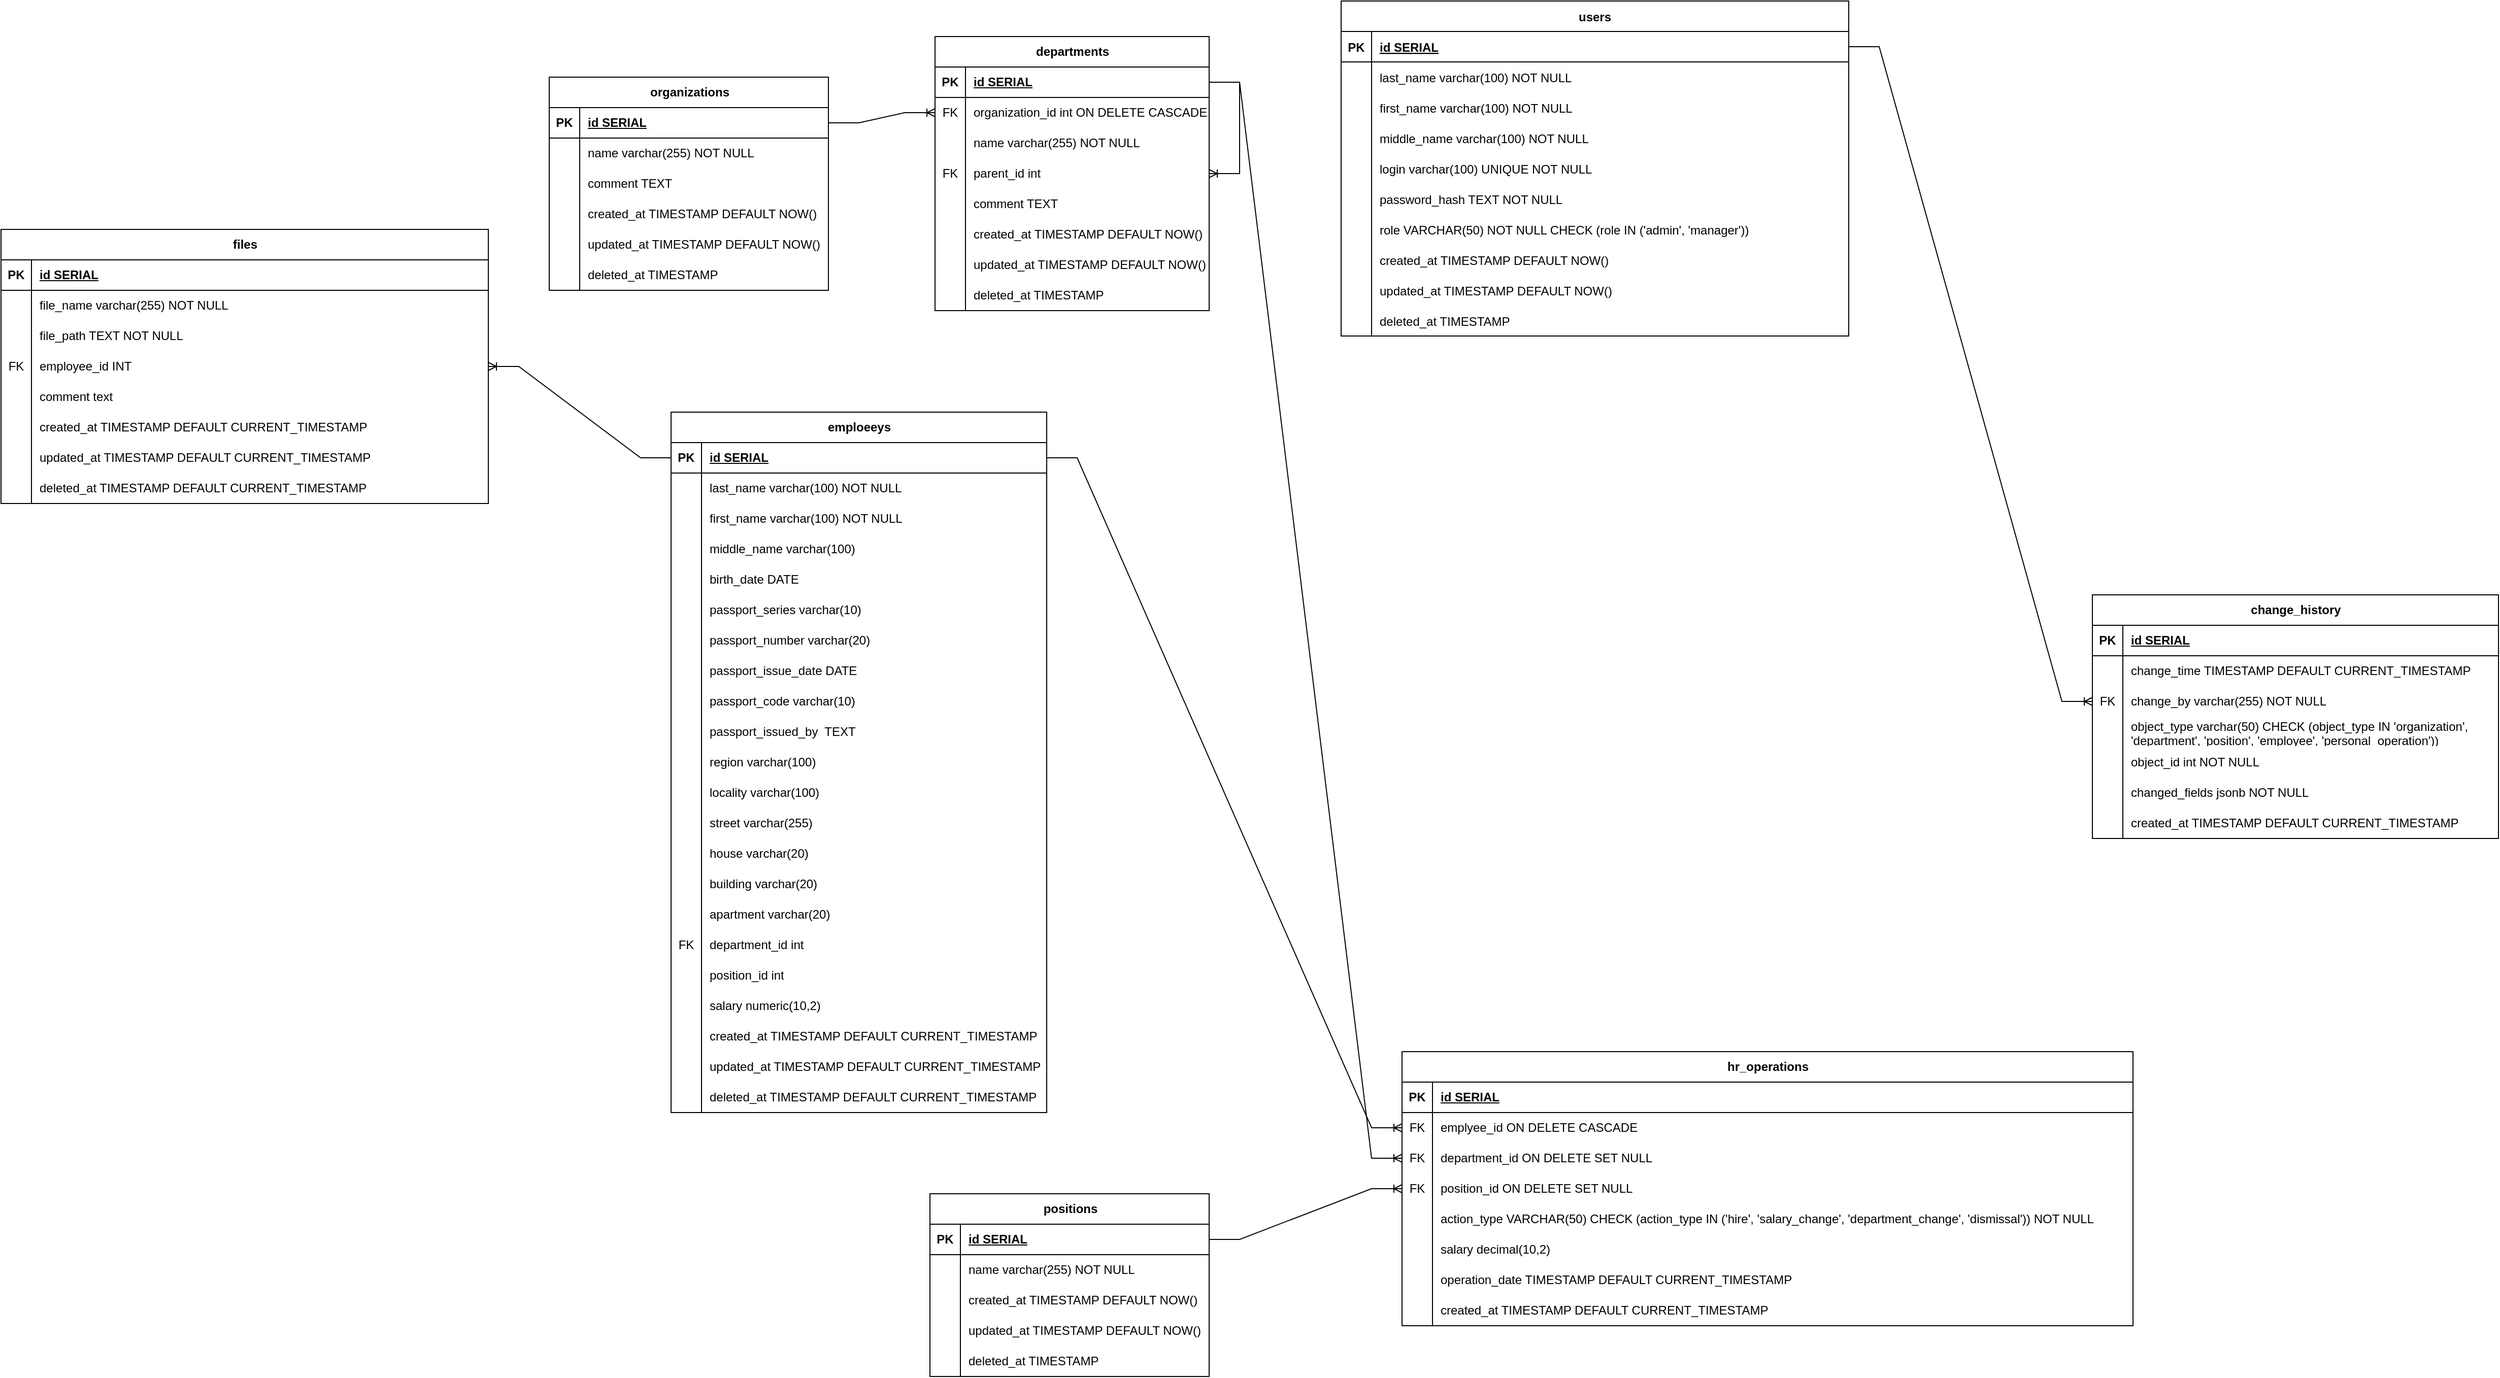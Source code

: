 <mxfile scale="1" border="0" version="26.2.12">
  <diagram name="Page-1" id="sYt4NajvFsHtRg6Kui5e">
    <mxGraphModel dx="1372" dy="818" grid="1" gridSize="10" guides="1" tooltips="1" connect="1" arrows="1" fold="1" page="1" pageScale="1" pageWidth="827" pageHeight="1169" math="0" shadow="0">
      <root>
        <mxCell id="0" />
        <mxCell id="1" parent="0" />
        <mxCell id="yeQahQ6b0A1fK7kknQ_x-4" value="users" style="shape=table;startSize=30;container=1;collapsible=1;childLayout=tableLayout;fixedRows=1;rowLines=0;fontStyle=1;align=center;resizeLast=1;rounded=0;fillColor=none;" parent="1" vertex="1">
          <mxGeometry x="1360" y="225" width="500" height="330" as="geometry">
            <mxRectangle x="110" y="150" width="70" height="30" as="alternateBounds" />
          </mxGeometry>
        </mxCell>
        <mxCell id="yeQahQ6b0A1fK7kknQ_x-5" value="" style="shape=partialRectangle;collapsible=0;dropTarget=0;pointerEvents=0;fillColor=none;points=[[0,0.5],[1,0.5]];portConstraint=eastwest;top=0;left=0;right=0;bottom=1;" parent="yeQahQ6b0A1fK7kknQ_x-4" vertex="1">
          <mxGeometry y="30" width="500" height="30" as="geometry" />
        </mxCell>
        <mxCell id="yeQahQ6b0A1fK7kknQ_x-6" value="PK" style="shape=partialRectangle;overflow=hidden;connectable=0;fillColor=none;top=0;left=0;bottom=0;right=0;fontStyle=1;" parent="yeQahQ6b0A1fK7kknQ_x-5" vertex="1">
          <mxGeometry width="30" height="30" as="geometry">
            <mxRectangle width="30" height="30" as="alternateBounds" />
          </mxGeometry>
        </mxCell>
        <mxCell id="yeQahQ6b0A1fK7kknQ_x-7" value="id SERIAL " style="shape=partialRectangle;overflow=hidden;connectable=0;fillColor=none;top=0;left=0;bottom=0;right=0;align=left;spacingLeft=6;fontStyle=5;" parent="yeQahQ6b0A1fK7kknQ_x-5" vertex="1">
          <mxGeometry x="30" width="470" height="30" as="geometry">
            <mxRectangle width="470" height="30" as="alternateBounds" />
          </mxGeometry>
        </mxCell>
        <mxCell id="yeQahQ6b0A1fK7kknQ_x-8" value="" style="shape=partialRectangle;collapsible=0;dropTarget=0;pointerEvents=0;fillColor=none;points=[[0,0.5],[1,0.5]];portConstraint=eastwest;top=0;left=0;right=0;bottom=0;" parent="yeQahQ6b0A1fK7kknQ_x-4" vertex="1">
          <mxGeometry y="60" width="500" height="30" as="geometry" />
        </mxCell>
        <mxCell id="yeQahQ6b0A1fK7kknQ_x-9" value="" style="shape=partialRectangle;overflow=hidden;connectable=0;fillColor=none;top=0;left=0;bottom=0;right=0;" parent="yeQahQ6b0A1fK7kknQ_x-8" vertex="1">
          <mxGeometry width="30" height="30" as="geometry">
            <mxRectangle width="30" height="30" as="alternateBounds" />
          </mxGeometry>
        </mxCell>
        <mxCell id="yeQahQ6b0A1fK7kknQ_x-10" value="last_name varchar(100) NOT NULL" style="shape=partialRectangle;overflow=hidden;connectable=0;fillColor=none;top=0;left=0;bottom=0;right=0;align=left;spacingLeft=6;" parent="yeQahQ6b0A1fK7kknQ_x-8" vertex="1">
          <mxGeometry x="30" width="470" height="30" as="geometry">
            <mxRectangle width="470" height="30" as="alternateBounds" />
          </mxGeometry>
        </mxCell>
        <mxCell id="yeQahQ6b0A1fK7kknQ_x-11" style="shape=partialRectangle;collapsible=0;dropTarget=0;pointerEvents=0;fillColor=none;points=[[0,0.5],[1,0.5]];portConstraint=eastwest;top=0;left=0;right=0;bottom=0;" parent="yeQahQ6b0A1fK7kknQ_x-4" vertex="1">
          <mxGeometry y="90" width="500" height="30" as="geometry" />
        </mxCell>
        <mxCell id="yeQahQ6b0A1fK7kknQ_x-12" style="shape=partialRectangle;overflow=hidden;connectable=0;fillColor=none;top=0;left=0;bottom=0;right=0;" parent="yeQahQ6b0A1fK7kknQ_x-11" vertex="1">
          <mxGeometry width="30" height="30" as="geometry">
            <mxRectangle width="30" height="30" as="alternateBounds" />
          </mxGeometry>
        </mxCell>
        <mxCell id="yeQahQ6b0A1fK7kknQ_x-13" value="first_name varchar(100) NOT NULL" style="shape=partialRectangle;overflow=hidden;connectable=0;fillColor=none;top=0;left=0;bottom=0;right=0;align=left;spacingLeft=6;" parent="yeQahQ6b0A1fK7kknQ_x-11" vertex="1">
          <mxGeometry x="30" width="470" height="30" as="geometry">
            <mxRectangle width="470" height="30" as="alternateBounds" />
          </mxGeometry>
        </mxCell>
        <mxCell id="yeQahQ6b0A1fK7kknQ_x-14" style="shape=partialRectangle;collapsible=0;dropTarget=0;pointerEvents=0;fillColor=none;points=[[0,0.5],[1,0.5]];portConstraint=eastwest;top=0;left=0;right=0;bottom=0;" parent="yeQahQ6b0A1fK7kknQ_x-4" vertex="1">
          <mxGeometry y="120" width="500" height="30" as="geometry" />
        </mxCell>
        <mxCell id="yeQahQ6b0A1fK7kknQ_x-15" style="shape=partialRectangle;overflow=hidden;connectable=0;fillColor=none;top=0;left=0;bottom=0;right=0;" parent="yeQahQ6b0A1fK7kknQ_x-14" vertex="1">
          <mxGeometry width="30" height="30" as="geometry">
            <mxRectangle width="30" height="30" as="alternateBounds" />
          </mxGeometry>
        </mxCell>
        <mxCell id="yeQahQ6b0A1fK7kknQ_x-16" value="middle_name varchar(100) NOT NULL" style="shape=partialRectangle;overflow=hidden;connectable=0;fillColor=none;top=0;left=0;bottom=0;right=0;align=left;spacingLeft=6;" parent="yeQahQ6b0A1fK7kknQ_x-14" vertex="1">
          <mxGeometry x="30" width="470" height="30" as="geometry">
            <mxRectangle width="470" height="30" as="alternateBounds" />
          </mxGeometry>
        </mxCell>
        <mxCell id="yeQahQ6b0A1fK7kknQ_x-17" style="shape=partialRectangle;collapsible=0;dropTarget=0;pointerEvents=0;fillColor=none;points=[[0,0.5],[1,0.5]];portConstraint=eastwest;top=0;left=0;right=0;bottom=0;" parent="yeQahQ6b0A1fK7kknQ_x-4" vertex="1">
          <mxGeometry y="150" width="500" height="30" as="geometry" />
        </mxCell>
        <mxCell id="yeQahQ6b0A1fK7kknQ_x-18" style="shape=partialRectangle;overflow=hidden;connectable=0;fillColor=none;top=0;left=0;bottom=0;right=0;" parent="yeQahQ6b0A1fK7kknQ_x-17" vertex="1">
          <mxGeometry width="30" height="30" as="geometry">
            <mxRectangle width="30" height="30" as="alternateBounds" />
          </mxGeometry>
        </mxCell>
        <mxCell id="yeQahQ6b0A1fK7kknQ_x-19" value="login varchar(100) UNIQUE NOT NULL" style="shape=partialRectangle;overflow=hidden;connectable=0;fillColor=none;top=0;left=0;bottom=0;right=0;align=left;spacingLeft=6;" parent="yeQahQ6b0A1fK7kknQ_x-17" vertex="1">
          <mxGeometry x="30" width="470" height="30" as="geometry">
            <mxRectangle width="470" height="30" as="alternateBounds" />
          </mxGeometry>
        </mxCell>
        <mxCell id="yeQahQ6b0A1fK7kknQ_x-20" style="shape=partialRectangle;collapsible=0;dropTarget=0;pointerEvents=0;fillColor=none;points=[[0,0.5],[1,0.5]];portConstraint=eastwest;top=0;left=0;right=0;bottom=0;" parent="yeQahQ6b0A1fK7kknQ_x-4" vertex="1">
          <mxGeometry y="180" width="500" height="30" as="geometry" />
        </mxCell>
        <mxCell id="yeQahQ6b0A1fK7kknQ_x-21" style="shape=partialRectangle;overflow=hidden;connectable=0;fillColor=none;top=0;left=0;bottom=0;right=0;" parent="yeQahQ6b0A1fK7kknQ_x-20" vertex="1">
          <mxGeometry width="30" height="30" as="geometry">
            <mxRectangle width="30" height="30" as="alternateBounds" />
          </mxGeometry>
        </mxCell>
        <mxCell id="yeQahQ6b0A1fK7kknQ_x-22" value="password_hash TEXT NOT NULL" style="shape=partialRectangle;overflow=hidden;connectable=0;fillColor=none;top=0;left=0;bottom=0;right=0;align=left;spacingLeft=6;" parent="yeQahQ6b0A1fK7kknQ_x-20" vertex="1">
          <mxGeometry x="30" width="470" height="30" as="geometry">
            <mxRectangle width="470" height="30" as="alternateBounds" />
          </mxGeometry>
        </mxCell>
        <mxCell id="yeQahQ6b0A1fK7kknQ_x-23" style="shape=partialRectangle;collapsible=0;dropTarget=0;pointerEvents=0;fillColor=none;points=[[0,0.5],[1,0.5]];portConstraint=eastwest;top=0;left=0;right=0;bottom=0;" parent="yeQahQ6b0A1fK7kknQ_x-4" vertex="1">
          <mxGeometry y="210" width="500" height="30" as="geometry" />
        </mxCell>
        <mxCell id="yeQahQ6b0A1fK7kknQ_x-24" style="shape=partialRectangle;overflow=hidden;connectable=0;fillColor=none;top=0;left=0;bottom=0;right=0;" parent="yeQahQ6b0A1fK7kknQ_x-23" vertex="1">
          <mxGeometry width="30" height="30" as="geometry">
            <mxRectangle width="30" height="30" as="alternateBounds" />
          </mxGeometry>
        </mxCell>
        <mxCell id="yeQahQ6b0A1fK7kknQ_x-25" value="role VARCHAR(50) NOT NULL CHECK (role IN (&#39;admin&#39;, &#39;manager&#39;))" style="shape=partialRectangle;overflow=hidden;connectable=0;fillColor=none;top=0;left=0;bottom=0;right=0;align=left;spacingLeft=6;" parent="yeQahQ6b0A1fK7kknQ_x-23" vertex="1">
          <mxGeometry x="30" width="470" height="30" as="geometry">
            <mxRectangle width="470" height="30" as="alternateBounds" />
          </mxGeometry>
        </mxCell>
        <mxCell id="yeQahQ6b0A1fK7kknQ_x-29" style="shape=partialRectangle;collapsible=0;dropTarget=0;pointerEvents=0;fillColor=none;points=[[0,0.5],[1,0.5]];portConstraint=eastwest;top=0;left=0;right=0;bottom=0;" parent="yeQahQ6b0A1fK7kknQ_x-4" vertex="1">
          <mxGeometry y="240" width="500" height="30" as="geometry" />
        </mxCell>
        <mxCell id="yeQahQ6b0A1fK7kknQ_x-30" style="shape=partialRectangle;overflow=hidden;connectable=0;fillColor=none;top=0;left=0;bottom=0;right=0;" parent="yeQahQ6b0A1fK7kknQ_x-29" vertex="1">
          <mxGeometry width="30" height="30" as="geometry">
            <mxRectangle width="30" height="30" as="alternateBounds" />
          </mxGeometry>
        </mxCell>
        <mxCell id="yeQahQ6b0A1fK7kknQ_x-31" value="created_at TIMESTAMP DEFAULT NOW()" style="shape=partialRectangle;overflow=hidden;connectable=0;fillColor=none;top=0;left=0;bottom=0;right=0;align=left;spacingLeft=6;" parent="yeQahQ6b0A1fK7kknQ_x-29" vertex="1">
          <mxGeometry x="30" width="470" height="30" as="geometry">
            <mxRectangle width="470" height="30" as="alternateBounds" />
          </mxGeometry>
        </mxCell>
        <mxCell id="yeQahQ6b0A1fK7kknQ_x-32" style="shape=partialRectangle;collapsible=0;dropTarget=0;pointerEvents=0;fillColor=none;points=[[0,0.5],[1,0.5]];portConstraint=eastwest;top=0;left=0;right=0;bottom=0;" parent="yeQahQ6b0A1fK7kknQ_x-4" vertex="1">
          <mxGeometry y="270" width="500" height="30" as="geometry" />
        </mxCell>
        <mxCell id="yeQahQ6b0A1fK7kknQ_x-33" style="shape=partialRectangle;overflow=hidden;connectable=0;fillColor=none;top=0;left=0;bottom=0;right=0;" parent="yeQahQ6b0A1fK7kknQ_x-32" vertex="1">
          <mxGeometry width="30" height="30" as="geometry">
            <mxRectangle width="30" height="30" as="alternateBounds" />
          </mxGeometry>
        </mxCell>
        <mxCell id="yeQahQ6b0A1fK7kknQ_x-34" value="updated_at TIMESTAMP DEFAULT NOW()" style="shape=partialRectangle;overflow=hidden;connectable=0;fillColor=none;top=0;left=0;bottom=0;right=0;align=left;spacingLeft=6;" parent="yeQahQ6b0A1fK7kknQ_x-32" vertex="1">
          <mxGeometry x="30" width="470" height="30" as="geometry">
            <mxRectangle width="470" height="30" as="alternateBounds" />
          </mxGeometry>
        </mxCell>
        <mxCell id="yeQahQ6b0A1fK7kknQ_x-35" style="shape=partialRectangle;collapsible=0;dropTarget=0;pointerEvents=0;fillColor=none;points=[[0,0.5],[1,0.5]];portConstraint=eastwest;top=0;left=0;right=0;bottom=0;" parent="yeQahQ6b0A1fK7kknQ_x-4" vertex="1">
          <mxGeometry y="300" width="500" height="30" as="geometry" />
        </mxCell>
        <mxCell id="yeQahQ6b0A1fK7kknQ_x-36" style="shape=partialRectangle;overflow=hidden;connectable=0;fillColor=none;top=0;left=0;bottom=0;right=0;" parent="yeQahQ6b0A1fK7kknQ_x-35" vertex="1">
          <mxGeometry width="30" height="30" as="geometry">
            <mxRectangle width="30" height="30" as="alternateBounds" />
          </mxGeometry>
        </mxCell>
        <mxCell id="yeQahQ6b0A1fK7kknQ_x-37" value="    deleted_at TIMESTAMP" style="shape=partialRectangle;overflow=hidden;connectable=0;fillColor=none;top=0;left=0;bottom=0;right=0;align=left;spacingLeft=6;" parent="yeQahQ6b0A1fK7kknQ_x-35" vertex="1">
          <mxGeometry x="30" width="470" height="30" as="geometry">
            <mxRectangle width="470" height="30" as="alternateBounds" />
          </mxGeometry>
        </mxCell>
        <mxCell id="yeQahQ6b0A1fK7kknQ_x-38" value="organizations" style="shape=table;startSize=30;container=1;collapsible=1;childLayout=tableLayout;fixedRows=1;rowLines=0;fontStyle=1;align=center;resizeLast=1;html=1;fillColor=none;" parent="1" vertex="1">
          <mxGeometry x="580" y="300" width="275" height="210" as="geometry" />
        </mxCell>
        <mxCell id="yeQahQ6b0A1fK7kknQ_x-39" value="" style="shape=tableRow;horizontal=0;startSize=0;swimlaneHead=0;swimlaneBody=0;fillColor=none;collapsible=0;dropTarget=0;points=[[0,0.5],[1,0.5]];portConstraint=eastwest;top=0;left=0;right=0;bottom=1;" parent="yeQahQ6b0A1fK7kknQ_x-38" vertex="1">
          <mxGeometry y="30" width="275" height="30" as="geometry" />
        </mxCell>
        <mxCell id="yeQahQ6b0A1fK7kknQ_x-40" value="PK" style="shape=partialRectangle;connectable=0;fillColor=none;top=0;left=0;bottom=0;right=0;fontStyle=1;overflow=hidden;whiteSpace=wrap;html=1;" parent="yeQahQ6b0A1fK7kknQ_x-39" vertex="1">
          <mxGeometry width="30" height="30" as="geometry">
            <mxRectangle width="30" height="30" as="alternateBounds" />
          </mxGeometry>
        </mxCell>
        <mxCell id="yeQahQ6b0A1fK7kknQ_x-41" value="id SERIAL" style="shape=partialRectangle;connectable=0;fillColor=none;top=0;left=0;bottom=0;right=0;align=left;spacingLeft=6;fontStyle=5;overflow=hidden;whiteSpace=wrap;html=1;" parent="yeQahQ6b0A1fK7kknQ_x-39" vertex="1">
          <mxGeometry x="30" width="245" height="30" as="geometry">
            <mxRectangle width="245" height="30" as="alternateBounds" />
          </mxGeometry>
        </mxCell>
        <mxCell id="yeQahQ6b0A1fK7kknQ_x-42" value="" style="shape=tableRow;horizontal=0;startSize=0;swimlaneHead=0;swimlaneBody=0;fillColor=none;collapsible=0;dropTarget=0;points=[[0,0.5],[1,0.5]];portConstraint=eastwest;top=0;left=0;right=0;bottom=0;" parent="yeQahQ6b0A1fK7kknQ_x-38" vertex="1">
          <mxGeometry y="60" width="275" height="30" as="geometry" />
        </mxCell>
        <mxCell id="yeQahQ6b0A1fK7kknQ_x-43" value="" style="shape=partialRectangle;connectable=0;fillColor=none;top=0;left=0;bottom=0;right=0;editable=1;overflow=hidden;whiteSpace=wrap;html=1;" parent="yeQahQ6b0A1fK7kknQ_x-42" vertex="1">
          <mxGeometry width="30" height="30" as="geometry">
            <mxRectangle width="30" height="30" as="alternateBounds" />
          </mxGeometry>
        </mxCell>
        <mxCell id="yeQahQ6b0A1fK7kknQ_x-44" value="name varchar(255) NOT NULL" style="shape=partialRectangle;connectable=0;fillColor=none;top=0;left=0;bottom=0;right=0;align=left;spacingLeft=6;overflow=hidden;whiteSpace=wrap;html=1;" parent="yeQahQ6b0A1fK7kknQ_x-42" vertex="1">
          <mxGeometry x="30" width="245" height="30" as="geometry">
            <mxRectangle width="245" height="30" as="alternateBounds" />
          </mxGeometry>
        </mxCell>
        <mxCell id="yeQahQ6b0A1fK7kknQ_x-45" style="shape=tableRow;horizontal=0;startSize=0;swimlaneHead=0;swimlaneBody=0;fillColor=none;collapsible=0;dropTarget=0;points=[[0,0.5],[1,0.5]];portConstraint=eastwest;top=0;left=0;right=0;bottom=0;" parent="yeQahQ6b0A1fK7kknQ_x-38" vertex="1">
          <mxGeometry y="90" width="275" height="30" as="geometry" />
        </mxCell>
        <mxCell id="yeQahQ6b0A1fK7kknQ_x-46" style="shape=partialRectangle;connectable=0;fillColor=none;top=0;left=0;bottom=0;right=0;editable=1;overflow=hidden;whiteSpace=wrap;html=1;" parent="yeQahQ6b0A1fK7kknQ_x-45" vertex="1">
          <mxGeometry width="30" height="30" as="geometry">
            <mxRectangle width="30" height="30" as="alternateBounds" />
          </mxGeometry>
        </mxCell>
        <mxCell id="yeQahQ6b0A1fK7kknQ_x-47" value="comment TEXT" style="shape=partialRectangle;connectable=0;fillColor=none;top=0;left=0;bottom=0;right=0;align=left;spacingLeft=6;overflow=hidden;whiteSpace=wrap;html=1;" parent="yeQahQ6b0A1fK7kknQ_x-45" vertex="1">
          <mxGeometry x="30" width="245" height="30" as="geometry">
            <mxRectangle width="245" height="30" as="alternateBounds" />
          </mxGeometry>
        </mxCell>
        <mxCell id="yeQahQ6b0A1fK7kknQ_x-257" style="shape=tableRow;horizontal=0;startSize=0;swimlaneHead=0;swimlaneBody=0;fillColor=none;collapsible=0;dropTarget=0;points=[[0,0.5],[1,0.5]];portConstraint=eastwest;top=0;left=0;right=0;bottom=0;" parent="yeQahQ6b0A1fK7kknQ_x-38" vertex="1">
          <mxGeometry y="120" width="275" height="30" as="geometry" />
        </mxCell>
        <mxCell id="yeQahQ6b0A1fK7kknQ_x-258" style="shape=partialRectangle;connectable=0;fillColor=none;top=0;left=0;bottom=0;right=0;editable=1;overflow=hidden;whiteSpace=wrap;html=1;" parent="yeQahQ6b0A1fK7kknQ_x-257" vertex="1">
          <mxGeometry width="30" height="30" as="geometry">
            <mxRectangle width="30" height="30" as="alternateBounds" />
          </mxGeometry>
        </mxCell>
        <mxCell id="yeQahQ6b0A1fK7kknQ_x-259" value="    created_at TIMESTAMP DEFAULT NOW()" style="shape=partialRectangle;connectable=0;fillColor=none;top=0;left=0;bottom=0;right=0;align=left;spacingLeft=6;overflow=hidden;whiteSpace=wrap;html=1;" parent="yeQahQ6b0A1fK7kknQ_x-257" vertex="1">
          <mxGeometry x="30" width="245" height="30" as="geometry">
            <mxRectangle width="245" height="30" as="alternateBounds" />
          </mxGeometry>
        </mxCell>
        <mxCell id="yeQahQ6b0A1fK7kknQ_x-48" style="shape=tableRow;horizontal=0;startSize=0;swimlaneHead=0;swimlaneBody=0;fillColor=none;collapsible=0;dropTarget=0;points=[[0,0.5],[1,0.5]];portConstraint=eastwest;top=0;left=0;right=0;bottom=0;" parent="yeQahQ6b0A1fK7kknQ_x-38" vertex="1">
          <mxGeometry y="150" width="275" height="30" as="geometry" />
        </mxCell>
        <mxCell id="yeQahQ6b0A1fK7kknQ_x-49" style="shape=partialRectangle;connectable=0;fillColor=none;top=0;left=0;bottom=0;right=0;editable=1;overflow=hidden;whiteSpace=wrap;html=1;" parent="yeQahQ6b0A1fK7kknQ_x-48" vertex="1">
          <mxGeometry width="30" height="30" as="geometry">
            <mxRectangle width="30" height="30" as="alternateBounds" />
          </mxGeometry>
        </mxCell>
        <mxCell id="yeQahQ6b0A1fK7kknQ_x-50" value="updated_at TIMESTAMP DEFAULT NOW()" style="shape=partialRectangle;connectable=0;fillColor=none;top=0;left=0;bottom=0;right=0;align=left;spacingLeft=6;overflow=hidden;whiteSpace=wrap;html=1;" parent="yeQahQ6b0A1fK7kknQ_x-48" vertex="1">
          <mxGeometry x="30" width="245" height="30" as="geometry">
            <mxRectangle width="245" height="30" as="alternateBounds" />
          </mxGeometry>
        </mxCell>
        <mxCell id="yeQahQ6b0A1fK7kknQ_x-51" style="shape=tableRow;horizontal=0;startSize=0;swimlaneHead=0;swimlaneBody=0;fillColor=none;collapsible=0;dropTarget=0;points=[[0,0.5],[1,0.5]];portConstraint=eastwest;top=0;left=0;right=0;bottom=0;" parent="yeQahQ6b0A1fK7kknQ_x-38" vertex="1">
          <mxGeometry y="180" width="275" height="30" as="geometry" />
        </mxCell>
        <mxCell id="yeQahQ6b0A1fK7kknQ_x-52" style="shape=partialRectangle;connectable=0;fillColor=none;top=0;left=0;bottom=0;right=0;editable=1;overflow=hidden;whiteSpace=wrap;html=1;" parent="yeQahQ6b0A1fK7kknQ_x-51" vertex="1">
          <mxGeometry width="30" height="30" as="geometry">
            <mxRectangle width="30" height="30" as="alternateBounds" />
          </mxGeometry>
        </mxCell>
        <mxCell id="yeQahQ6b0A1fK7kknQ_x-53" value="    deleted_at TIMESTAMP" style="shape=partialRectangle;connectable=0;fillColor=none;top=0;left=0;bottom=0;right=0;align=left;spacingLeft=6;overflow=hidden;whiteSpace=wrap;html=1;" parent="yeQahQ6b0A1fK7kknQ_x-51" vertex="1">
          <mxGeometry x="30" width="245" height="30" as="geometry">
            <mxRectangle width="245" height="30" as="alternateBounds" />
          </mxGeometry>
        </mxCell>
        <mxCell id="yeQahQ6b0A1fK7kknQ_x-54" value="&lt;div&gt;departments&lt;/div&gt;" style="shape=table;startSize=30;container=1;collapsible=1;childLayout=tableLayout;fixedRows=1;rowLines=0;fontStyle=1;align=center;resizeLast=1;html=1;fillColor=none;" parent="1" vertex="1">
          <mxGeometry x="960" y="260" width="270" height="270" as="geometry" />
        </mxCell>
        <mxCell id="yeQahQ6b0A1fK7kknQ_x-55" value="" style="shape=tableRow;horizontal=0;startSize=0;swimlaneHead=0;swimlaneBody=0;fillColor=none;collapsible=0;dropTarget=0;points=[[0,0.5],[1,0.5]];portConstraint=eastwest;top=0;left=0;right=0;bottom=1;" parent="yeQahQ6b0A1fK7kknQ_x-54" vertex="1">
          <mxGeometry y="30" width="270" height="30" as="geometry" />
        </mxCell>
        <mxCell id="yeQahQ6b0A1fK7kknQ_x-56" value="PK" style="shape=partialRectangle;connectable=0;fillColor=none;top=0;left=0;bottom=0;right=0;fontStyle=1;overflow=hidden;whiteSpace=wrap;html=1;" parent="yeQahQ6b0A1fK7kknQ_x-55" vertex="1">
          <mxGeometry width="30" height="30" as="geometry">
            <mxRectangle width="30" height="30" as="alternateBounds" />
          </mxGeometry>
        </mxCell>
        <mxCell id="yeQahQ6b0A1fK7kknQ_x-57" value="id SERIAL" style="shape=partialRectangle;connectable=0;fillColor=none;top=0;left=0;bottom=0;right=0;align=left;spacingLeft=6;fontStyle=5;overflow=hidden;whiteSpace=wrap;html=1;" parent="yeQahQ6b0A1fK7kknQ_x-55" vertex="1">
          <mxGeometry x="30" width="240" height="30" as="geometry">
            <mxRectangle width="240" height="30" as="alternateBounds" />
          </mxGeometry>
        </mxCell>
        <mxCell id="yeQahQ6b0A1fK7kknQ_x-58" value="" style="shape=tableRow;horizontal=0;startSize=0;swimlaneHead=0;swimlaneBody=0;fillColor=none;collapsible=0;dropTarget=0;points=[[0,0.5],[1,0.5]];portConstraint=eastwest;top=0;left=0;right=0;bottom=0;" parent="yeQahQ6b0A1fK7kknQ_x-54" vertex="1">
          <mxGeometry y="60" width="270" height="30" as="geometry" />
        </mxCell>
        <mxCell id="yeQahQ6b0A1fK7kknQ_x-59" value="FK" style="shape=partialRectangle;connectable=0;fillColor=none;top=0;left=0;bottom=0;right=0;editable=1;overflow=hidden;whiteSpace=wrap;html=1;" parent="yeQahQ6b0A1fK7kknQ_x-58" vertex="1">
          <mxGeometry width="30" height="30" as="geometry">
            <mxRectangle width="30" height="30" as="alternateBounds" />
          </mxGeometry>
        </mxCell>
        <mxCell id="yeQahQ6b0A1fK7kknQ_x-60" value="organization_id int ON DELETE CASCADE" style="shape=partialRectangle;connectable=0;fillColor=none;top=0;left=0;bottom=0;right=0;align=left;spacingLeft=6;overflow=hidden;whiteSpace=wrap;html=1;" parent="yeQahQ6b0A1fK7kknQ_x-58" vertex="1">
          <mxGeometry x="30" width="240" height="30" as="geometry">
            <mxRectangle width="240" height="30" as="alternateBounds" />
          </mxGeometry>
        </mxCell>
        <mxCell id="yeQahQ6b0A1fK7kknQ_x-61" value="" style="shape=tableRow;horizontal=0;startSize=0;swimlaneHead=0;swimlaneBody=0;fillColor=none;collapsible=0;dropTarget=0;points=[[0,0.5],[1,0.5]];portConstraint=eastwest;top=0;left=0;right=0;bottom=0;" parent="yeQahQ6b0A1fK7kknQ_x-54" vertex="1">
          <mxGeometry y="90" width="270" height="30" as="geometry" />
        </mxCell>
        <mxCell id="yeQahQ6b0A1fK7kknQ_x-62" value="" style="shape=partialRectangle;connectable=0;fillColor=none;top=0;left=0;bottom=0;right=0;editable=1;overflow=hidden;whiteSpace=wrap;html=1;" parent="yeQahQ6b0A1fK7kknQ_x-61" vertex="1">
          <mxGeometry width="30" height="30" as="geometry">
            <mxRectangle width="30" height="30" as="alternateBounds" />
          </mxGeometry>
        </mxCell>
        <mxCell id="yeQahQ6b0A1fK7kknQ_x-63" value="name varchar(255) NOT NULL" style="shape=partialRectangle;connectable=0;fillColor=none;top=0;left=0;bottom=0;right=0;align=left;spacingLeft=6;overflow=hidden;whiteSpace=wrap;html=1;" parent="yeQahQ6b0A1fK7kknQ_x-61" vertex="1">
          <mxGeometry x="30" width="240" height="30" as="geometry">
            <mxRectangle width="240" height="30" as="alternateBounds" />
          </mxGeometry>
        </mxCell>
        <mxCell id="yeQahQ6b0A1fK7kknQ_x-64" style="shape=tableRow;horizontal=0;startSize=0;swimlaneHead=0;swimlaneBody=0;fillColor=none;collapsible=0;dropTarget=0;points=[[0,0.5],[1,0.5]];portConstraint=eastwest;top=0;left=0;right=0;bottom=0;" parent="yeQahQ6b0A1fK7kknQ_x-54" vertex="1">
          <mxGeometry y="120" width="270" height="30" as="geometry" />
        </mxCell>
        <mxCell id="yeQahQ6b0A1fK7kknQ_x-65" value="FK" style="shape=partialRectangle;connectable=0;fillColor=none;top=0;left=0;bottom=0;right=0;editable=1;overflow=hidden;whiteSpace=wrap;html=1;" parent="yeQahQ6b0A1fK7kknQ_x-64" vertex="1">
          <mxGeometry width="30" height="30" as="geometry">
            <mxRectangle width="30" height="30" as="alternateBounds" />
          </mxGeometry>
        </mxCell>
        <mxCell id="yeQahQ6b0A1fK7kknQ_x-66" value="parent_id int " style="shape=partialRectangle;connectable=0;fillColor=none;top=0;left=0;bottom=0;right=0;align=left;spacingLeft=6;overflow=hidden;whiteSpace=wrap;html=1;" parent="yeQahQ6b0A1fK7kknQ_x-64" vertex="1">
          <mxGeometry x="30" width="240" height="30" as="geometry">
            <mxRectangle width="240" height="30" as="alternateBounds" />
          </mxGeometry>
        </mxCell>
        <mxCell id="yeQahQ6b0A1fK7kknQ_x-67" value="" style="shape=tableRow;horizontal=0;startSize=0;swimlaneHead=0;swimlaneBody=0;fillColor=none;collapsible=0;dropTarget=0;points=[[0,0.5],[1,0.5]];portConstraint=eastwest;top=0;left=0;right=0;bottom=0;" parent="yeQahQ6b0A1fK7kknQ_x-54" vertex="1">
          <mxGeometry y="150" width="270" height="30" as="geometry" />
        </mxCell>
        <mxCell id="yeQahQ6b0A1fK7kknQ_x-68" value="" style="shape=partialRectangle;connectable=0;fillColor=none;top=0;left=0;bottom=0;right=0;editable=1;overflow=hidden;whiteSpace=wrap;html=1;" parent="yeQahQ6b0A1fK7kknQ_x-67" vertex="1">
          <mxGeometry width="30" height="30" as="geometry">
            <mxRectangle width="30" height="30" as="alternateBounds" />
          </mxGeometry>
        </mxCell>
        <mxCell id="yeQahQ6b0A1fK7kknQ_x-69" value="comment TEXT" style="shape=partialRectangle;connectable=0;fillColor=none;top=0;left=0;bottom=0;right=0;align=left;spacingLeft=6;overflow=hidden;whiteSpace=wrap;html=1;" parent="yeQahQ6b0A1fK7kknQ_x-67" vertex="1">
          <mxGeometry x="30" width="240" height="30" as="geometry">
            <mxRectangle width="240" height="30" as="alternateBounds" />
          </mxGeometry>
        </mxCell>
        <mxCell id="yeQahQ6b0A1fK7kknQ_x-261" style="shape=tableRow;horizontal=0;startSize=0;swimlaneHead=0;swimlaneBody=0;fillColor=none;collapsible=0;dropTarget=0;points=[[0,0.5],[1,0.5]];portConstraint=eastwest;top=0;left=0;right=0;bottom=0;" parent="yeQahQ6b0A1fK7kknQ_x-54" vertex="1">
          <mxGeometry y="180" width="270" height="30" as="geometry" />
        </mxCell>
        <mxCell id="yeQahQ6b0A1fK7kknQ_x-262" style="shape=partialRectangle;connectable=0;fillColor=none;top=0;left=0;bottom=0;right=0;editable=1;overflow=hidden;whiteSpace=wrap;html=1;" parent="yeQahQ6b0A1fK7kknQ_x-261" vertex="1">
          <mxGeometry width="30" height="30" as="geometry">
            <mxRectangle width="30" height="30" as="alternateBounds" />
          </mxGeometry>
        </mxCell>
        <mxCell id="yeQahQ6b0A1fK7kknQ_x-263" value="created_at TIMESTAMP DEFAULT NOW()" style="shape=partialRectangle;connectable=0;fillColor=none;top=0;left=0;bottom=0;right=0;align=left;spacingLeft=6;overflow=hidden;whiteSpace=wrap;html=1;" parent="yeQahQ6b0A1fK7kknQ_x-261" vertex="1">
          <mxGeometry x="30" width="240" height="30" as="geometry">
            <mxRectangle width="240" height="30" as="alternateBounds" />
          </mxGeometry>
        </mxCell>
        <mxCell id="yeQahQ6b0A1fK7kknQ_x-70" style="shape=tableRow;horizontal=0;startSize=0;swimlaneHead=0;swimlaneBody=0;fillColor=none;collapsible=0;dropTarget=0;points=[[0,0.5],[1,0.5]];portConstraint=eastwest;top=0;left=0;right=0;bottom=0;" parent="yeQahQ6b0A1fK7kknQ_x-54" vertex="1">
          <mxGeometry y="210" width="270" height="30" as="geometry" />
        </mxCell>
        <mxCell id="yeQahQ6b0A1fK7kknQ_x-71" style="shape=partialRectangle;connectable=0;fillColor=none;top=0;left=0;bottom=0;right=0;editable=1;overflow=hidden;whiteSpace=wrap;html=1;" parent="yeQahQ6b0A1fK7kknQ_x-70" vertex="1">
          <mxGeometry width="30" height="30" as="geometry">
            <mxRectangle width="30" height="30" as="alternateBounds" />
          </mxGeometry>
        </mxCell>
        <mxCell id="yeQahQ6b0A1fK7kknQ_x-72" value="updated_at TIMESTAMP DEFAULT NOW()" style="shape=partialRectangle;connectable=0;fillColor=none;top=0;left=0;bottom=0;right=0;align=left;spacingLeft=6;overflow=hidden;whiteSpace=wrap;html=1;" parent="yeQahQ6b0A1fK7kknQ_x-70" vertex="1">
          <mxGeometry x="30" width="240" height="30" as="geometry">
            <mxRectangle width="240" height="30" as="alternateBounds" />
          </mxGeometry>
        </mxCell>
        <mxCell id="yeQahQ6b0A1fK7kknQ_x-73" style="shape=tableRow;horizontal=0;startSize=0;swimlaneHead=0;swimlaneBody=0;fillColor=none;collapsible=0;dropTarget=0;points=[[0,0.5],[1,0.5]];portConstraint=eastwest;top=0;left=0;right=0;bottom=0;" parent="yeQahQ6b0A1fK7kknQ_x-54" vertex="1">
          <mxGeometry y="240" width="270" height="30" as="geometry" />
        </mxCell>
        <mxCell id="yeQahQ6b0A1fK7kknQ_x-74" style="shape=partialRectangle;connectable=0;fillColor=none;top=0;left=0;bottom=0;right=0;editable=1;overflow=hidden;whiteSpace=wrap;html=1;" parent="yeQahQ6b0A1fK7kknQ_x-73" vertex="1">
          <mxGeometry width="30" height="30" as="geometry">
            <mxRectangle width="30" height="30" as="alternateBounds" />
          </mxGeometry>
        </mxCell>
        <mxCell id="yeQahQ6b0A1fK7kknQ_x-75" value="deleted_at TIMESTAMP" style="shape=partialRectangle;connectable=0;fillColor=none;top=0;left=0;bottom=0;right=0;align=left;spacingLeft=6;overflow=hidden;whiteSpace=wrap;html=1;" parent="yeQahQ6b0A1fK7kknQ_x-73" vertex="1">
          <mxGeometry x="30" width="240" height="30" as="geometry">
            <mxRectangle width="240" height="30" as="alternateBounds" />
          </mxGeometry>
        </mxCell>
        <mxCell id="DbhOLUHaTFbVJgj76bIb-57" value="" style="edgeStyle=entityRelationEdgeStyle;fontSize=12;html=1;endArrow=ERoneToMany;rounded=0;exitX=1;exitY=0.5;exitDx=0;exitDy=0;entryX=1;entryY=0.5;entryDx=0;entryDy=0;" parent="yeQahQ6b0A1fK7kknQ_x-54" source="yeQahQ6b0A1fK7kknQ_x-55" target="yeQahQ6b0A1fK7kknQ_x-64" edge="1">
          <mxGeometry width="100" height="100" relative="1" as="geometry">
            <mxPoint x="350" y="90" as="sourcePoint" />
            <mxPoint x="350" y="180" as="targetPoint" />
          </mxGeometry>
        </mxCell>
        <mxCell id="yeQahQ6b0A1fK7kknQ_x-76" value="positions" style="shape=table;startSize=30;container=1;collapsible=1;childLayout=tableLayout;fixedRows=1;rowLines=0;fontStyle=1;align=center;resizeLast=1;html=1;fillColor=none;" parent="1" vertex="1">
          <mxGeometry x="955" y="1400" width="275" height="180" as="geometry" />
        </mxCell>
        <mxCell id="yeQahQ6b0A1fK7kknQ_x-77" value="" style="shape=tableRow;horizontal=0;startSize=0;swimlaneHead=0;swimlaneBody=0;fillColor=none;collapsible=0;dropTarget=0;points=[[0,0.5],[1,0.5]];portConstraint=eastwest;top=0;left=0;right=0;bottom=1;" parent="yeQahQ6b0A1fK7kknQ_x-76" vertex="1">
          <mxGeometry y="30" width="275" height="30" as="geometry" />
        </mxCell>
        <mxCell id="yeQahQ6b0A1fK7kknQ_x-78" value="PK" style="shape=partialRectangle;connectable=0;fillColor=none;top=0;left=0;bottom=0;right=0;fontStyle=1;overflow=hidden;whiteSpace=wrap;html=1;" parent="yeQahQ6b0A1fK7kknQ_x-77" vertex="1">
          <mxGeometry width="30" height="30" as="geometry">
            <mxRectangle width="30" height="30" as="alternateBounds" />
          </mxGeometry>
        </mxCell>
        <mxCell id="yeQahQ6b0A1fK7kknQ_x-79" value="id SERIAL" style="shape=partialRectangle;connectable=0;fillColor=none;top=0;left=0;bottom=0;right=0;align=left;spacingLeft=6;fontStyle=5;overflow=hidden;whiteSpace=wrap;html=1;" parent="yeQahQ6b0A1fK7kknQ_x-77" vertex="1">
          <mxGeometry x="30" width="245" height="30" as="geometry">
            <mxRectangle width="245" height="30" as="alternateBounds" />
          </mxGeometry>
        </mxCell>
        <mxCell id="yeQahQ6b0A1fK7kknQ_x-80" value="" style="shape=tableRow;horizontal=0;startSize=0;swimlaneHead=0;swimlaneBody=0;fillColor=none;collapsible=0;dropTarget=0;points=[[0,0.5],[1,0.5]];portConstraint=eastwest;top=0;left=0;right=0;bottom=0;" parent="yeQahQ6b0A1fK7kknQ_x-76" vertex="1">
          <mxGeometry y="60" width="275" height="30" as="geometry" />
        </mxCell>
        <mxCell id="yeQahQ6b0A1fK7kknQ_x-81" value="" style="shape=partialRectangle;connectable=0;fillColor=none;top=0;left=0;bottom=0;right=0;editable=1;overflow=hidden;whiteSpace=wrap;html=1;" parent="yeQahQ6b0A1fK7kknQ_x-80" vertex="1">
          <mxGeometry width="30" height="30" as="geometry">
            <mxRectangle width="30" height="30" as="alternateBounds" />
          </mxGeometry>
        </mxCell>
        <mxCell id="yeQahQ6b0A1fK7kknQ_x-82" value="name varchar(255) NOT NULL" style="shape=partialRectangle;connectable=0;fillColor=none;top=0;left=0;bottom=0;right=0;align=left;spacingLeft=6;overflow=hidden;whiteSpace=wrap;html=1;" parent="yeQahQ6b0A1fK7kknQ_x-80" vertex="1">
          <mxGeometry x="30" width="245" height="30" as="geometry">
            <mxRectangle width="245" height="30" as="alternateBounds" />
          </mxGeometry>
        </mxCell>
        <mxCell id="yeQahQ6b0A1fK7kknQ_x-264" style="shape=tableRow;horizontal=0;startSize=0;swimlaneHead=0;swimlaneBody=0;fillColor=none;collapsible=0;dropTarget=0;points=[[0,0.5],[1,0.5]];portConstraint=eastwest;top=0;left=0;right=0;bottom=0;" parent="yeQahQ6b0A1fK7kknQ_x-76" vertex="1">
          <mxGeometry y="90" width="275" height="30" as="geometry" />
        </mxCell>
        <mxCell id="yeQahQ6b0A1fK7kknQ_x-265" style="shape=partialRectangle;connectable=0;fillColor=none;top=0;left=0;bottom=0;right=0;editable=1;overflow=hidden;whiteSpace=wrap;html=1;" parent="yeQahQ6b0A1fK7kknQ_x-264" vertex="1">
          <mxGeometry width="30" height="30" as="geometry">
            <mxRectangle width="30" height="30" as="alternateBounds" />
          </mxGeometry>
        </mxCell>
        <mxCell id="yeQahQ6b0A1fK7kknQ_x-266" value="created_at TIMESTAMP DEFAULT NOW()" style="shape=partialRectangle;connectable=0;fillColor=none;top=0;left=0;bottom=0;right=0;align=left;spacingLeft=6;overflow=hidden;whiteSpace=wrap;html=1;" parent="yeQahQ6b0A1fK7kknQ_x-264" vertex="1">
          <mxGeometry x="30" width="245" height="30" as="geometry">
            <mxRectangle width="245" height="30" as="alternateBounds" />
          </mxGeometry>
        </mxCell>
        <mxCell id="yeQahQ6b0A1fK7kknQ_x-83" style="shape=tableRow;horizontal=0;startSize=0;swimlaneHead=0;swimlaneBody=0;fillColor=none;collapsible=0;dropTarget=0;points=[[0,0.5],[1,0.5]];portConstraint=eastwest;top=0;left=0;right=0;bottom=0;" parent="yeQahQ6b0A1fK7kknQ_x-76" vertex="1">
          <mxGeometry y="120" width="275" height="30" as="geometry" />
        </mxCell>
        <mxCell id="yeQahQ6b0A1fK7kknQ_x-84" style="shape=partialRectangle;connectable=0;fillColor=none;top=0;left=0;bottom=0;right=0;editable=1;overflow=hidden;whiteSpace=wrap;html=1;" parent="yeQahQ6b0A1fK7kknQ_x-83" vertex="1">
          <mxGeometry width="30" height="30" as="geometry">
            <mxRectangle width="30" height="30" as="alternateBounds" />
          </mxGeometry>
        </mxCell>
        <mxCell id="yeQahQ6b0A1fK7kknQ_x-85" value="updated_at TIMESTAMP DEFAULT NOW()" style="shape=partialRectangle;connectable=0;fillColor=none;top=0;left=0;bottom=0;right=0;align=left;spacingLeft=6;overflow=hidden;whiteSpace=wrap;html=1;" parent="yeQahQ6b0A1fK7kknQ_x-83" vertex="1">
          <mxGeometry x="30" width="245" height="30" as="geometry">
            <mxRectangle width="245" height="30" as="alternateBounds" />
          </mxGeometry>
        </mxCell>
        <mxCell id="yeQahQ6b0A1fK7kknQ_x-86" style="shape=tableRow;horizontal=0;startSize=0;swimlaneHead=0;swimlaneBody=0;fillColor=none;collapsible=0;dropTarget=0;points=[[0,0.5],[1,0.5]];portConstraint=eastwest;top=0;left=0;right=0;bottom=0;" parent="yeQahQ6b0A1fK7kknQ_x-76" vertex="1">
          <mxGeometry y="150" width="275" height="30" as="geometry" />
        </mxCell>
        <mxCell id="yeQahQ6b0A1fK7kknQ_x-87" style="shape=partialRectangle;connectable=0;fillColor=none;top=0;left=0;bottom=0;right=0;editable=1;overflow=hidden;whiteSpace=wrap;html=1;" parent="yeQahQ6b0A1fK7kknQ_x-86" vertex="1">
          <mxGeometry width="30" height="30" as="geometry">
            <mxRectangle width="30" height="30" as="alternateBounds" />
          </mxGeometry>
        </mxCell>
        <mxCell id="yeQahQ6b0A1fK7kknQ_x-88" value="    deleted_at TIMESTAMP" style="shape=partialRectangle;connectable=0;fillColor=none;top=0;left=0;bottom=0;right=0;align=left;spacingLeft=6;overflow=hidden;whiteSpace=wrap;html=1;" parent="yeQahQ6b0A1fK7kknQ_x-86" vertex="1">
          <mxGeometry x="30" width="245" height="30" as="geometry">
            <mxRectangle width="245" height="30" as="alternateBounds" />
          </mxGeometry>
        </mxCell>
        <mxCell id="yeQahQ6b0A1fK7kknQ_x-89" value="emploeeys" style="shape=table;startSize=30;container=1;collapsible=1;childLayout=tableLayout;fixedRows=1;rowLines=0;fontStyle=1;align=center;resizeLast=1;html=1;fillColor=none;" parent="1" vertex="1">
          <mxGeometry x="700" y="630" width="370" height="690" as="geometry" />
        </mxCell>
        <mxCell id="yeQahQ6b0A1fK7kknQ_x-90" value="" style="shape=tableRow;horizontal=0;startSize=0;swimlaneHead=0;swimlaneBody=0;fillColor=none;collapsible=0;dropTarget=0;points=[[0,0.5],[1,0.5]];portConstraint=eastwest;top=0;left=0;right=0;bottom=1;" parent="yeQahQ6b0A1fK7kknQ_x-89" vertex="1">
          <mxGeometry y="30" width="370" height="30" as="geometry" />
        </mxCell>
        <mxCell id="yeQahQ6b0A1fK7kknQ_x-91" value="PK" style="shape=partialRectangle;connectable=0;fillColor=none;top=0;left=0;bottom=0;right=0;fontStyle=1;overflow=hidden;whiteSpace=wrap;html=1;" parent="yeQahQ6b0A1fK7kknQ_x-90" vertex="1">
          <mxGeometry width="30" height="30" as="geometry">
            <mxRectangle width="30" height="30" as="alternateBounds" />
          </mxGeometry>
        </mxCell>
        <mxCell id="yeQahQ6b0A1fK7kknQ_x-92" value="id SERIAL" style="shape=partialRectangle;connectable=0;fillColor=none;top=0;left=0;bottom=0;right=0;align=left;spacingLeft=6;fontStyle=5;overflow=hidden;whiteSpace=wrap;html=1;" parent="yeQahQ6b0A1fK7kknQ_x-90" vertex="1">
          <mxGeometry x="30" width="340" height="30" as="geometry">
            <mxRectangle width="340" height="30" as="alternateBounds" />
          </mxGeometry>
        </mxCell>
        <mxCell id="yeQahQ6b0A1fK7kknQ_x-93" value="" style="shape=tableRow;horizontal=0;startSize=0;swimlaneHead=0;swimlaneBody=0;fillColor=none;collapsible=0;dropTarget=0;points=[[0,0.5],[1,0.5]];portConstraint=eastwest;top=0;left=0;right=0;bottom=0;" parent="yeQahQ6b0A1fK7kknQ_x-89" vertex="1">
          <mxGeometry y="60" width="370" height="30" as="geometry" />
        </mxCell>
        <mxCell id="yeQahQ6b0A1fK7kknQ_x-94" value="" style="shape=partialRectangle;connectable=0;fillColor=none;top=0;left=0;bottom=0;right=0;editable=1;overflow=hidden;whiteSpace=wrap;html=1;" parent="yeQahQ6b0A1fK7kknQ_x-93" vertex="1">
          <mxGeometry width="30" height="30" as="geometry">
            <mxRectangle width="30" height="30" as="alternateBounds" />
          </mxGeometry>
        </mxCell>
        <mxCell id="yeQahQ6b0A1fK7kknQ_x-95" value="last_name varchar(100) NOT NULL" style="shape=partialRectangle;connectable=0;fillColor=none;top=0;left=0;bottom=0;right=0;align=left;spacingLeft=6;overflow=hidden;whiteSpace=wrap;html=1;" parent="yeQahQ6b0A1fK7kknQ_x-93" vertex="1">
          <mxGeometry x="30" width="340" height="30" as="geometry">
            <mxRectangle width="340" height="30" as="alternateBounds" />
          </mxGeometry>
        </mxCell>
        <mxCell id="yeQahQ6b0A1fK7kknQ_x-96" value="" style="shape=tableRow;horizontal=0;startSize=0;swimlaneHead=0;swimlaneBody=0;fillColor=none;collapsible=0;dropTarget=0;points=[[0,0.5],[1,0.5]];portConstraint=eastwest;top=0;left=0;right=0;bottom=0;" parent="yeQahQ6b0A1fK7kknQ_x-89" vertex="1">
          <mxGeometry y="90" width="370" height="30" as="geometry" />
        </mxCell>
        <mxCell id="yeQahQ6b0A1fK7kknQ_x-97" value="" style="shape=partialRectangle;connectable=0;fillColor=none;top=0;left=0;bottom=0;right=0;editable=1;overflow=hidden;whiteSpace=wrap;html=1;" parent="yeQahQ6b0A1fK7kknQ_x-96" vertex="1">
          <mxGeometry width="30" height="30" as="geometry">
            <mxRectangle width="30" height="30" as="alternateBounds" />
          </mxGeometry>
        </mxCell>
        <mxCell id="yeQahQ6b0A1fK7kknQ_x-98" value="first_name varchar(100) NOT NULL" style="shape=partialRectangle;connectable=0;fillColor=none;top=0;left=0;bottom=0;right=0;align=left;spacingLeft=6;overflow=hidden;whiteSpace=wrap;html=1;" parent="yeQahQ6b0A1fK7kknQ_x-96" vertex="1">
          <mxGeometry x="30" width="340" height="30" as="geometry">
            <mxRectangle width="340" height="30" as="alternateBounds" />
          </mxGeometry>
        </mxCell>
        <mxCell id="yeQahQ6b0A1fK7kknQ_x-99" value="" style="shape=tableRow;horizontal=0;startSize=0;swimlaneHead=0;swimlaneBody=0;fillColor=none;collapsible=0;dropTarget=0;points=[[0,0.5],[1,0.5]];portConstraint=eastwest;top=0;left=0;right=0;bottom=0;" parent="yeQahQ6b0A1fK7kknQ_x-89" vertex="1">
          <mxGeometry y="120" width="370" height="30" as="geometry" />
        </mxCell>
        <mxCell id="yeQahQ6b0A1fK7kknQ_x-100" value="" style="shape=partialRectangle;connectable=0;fillColor=none;top=0;left=0;bottom=0;right=0;editable=1;overflow=hidden;whiteSpace=wrap;html=1;" parent="yeQahQ6b0A1fK7kknQ_x-99" vertex="1">
          <mxGeometry width="30" height="30" as="geometry">
            <mxRectangle width="30" height="30" as="alternateBounds" />
          </mxGeometry>
        </mxCell>
        <mxCell id="yeQahQ6b0A1fK7kknQ_x-101" value="middle_name varchar(100) " style="shape=partialRectangle;connectable=0;fillColor=none;top=0;left=0;bottom=0;right=0;align=left;spacingLeft=6;overflow=hidden;whiteSpace=wrap;html=1;" parent="yeQahQ6b0A1fK7kknQ_x-99" vertex="1">
          <mxGeometry x="30" width="340" height="30" as="geometry">
            <mxRectangle width="340" height="30" as="alternateBounds" />
          </mxGeometry>
        </mxCell>
        <mxCell id="yeQahQ6b0A1fK7kknQ_x-102" style="shape=tableRow;horizontal=0;startSize=0;swimlaneHead=0;swimlaneBody=0;fillColor=none;collapsible=0;dropTarget=0;points=[[0,0.5],[1,0.5]];portConstraint=eastwest;top=0;left=0;right=0;bottom=0;" parent="yeQahQ6b0A1fK7kknQ_x-89" vertex="1">
          <mxGeometry y="150" width="370" height="30" as="geometry" />
        </mxCell>
        <mxCell id="yeQahQ6b0A1fK7kknQ_x-103" style="shape=partialRectangle;connectable=0;fillColor=none;top=0;left=0;bottom=0;right=0;editable=1;overflow=hidden;whiteSpace=wrap;html=1;" parent="yeQahQ6b0A1fK7kknQ_x-102" vertex="1">
          <mxGeometry width="30" height="30" as="geometry">
            <mxRectangle width="30" height="30" as="alternateBounds" />
          </mxGeometry>
        </mxCell>
        <mxCell id="yeQahQ6b0A1fK7kknQ_x-104" value="birth_date DATE " style="shape=partialRectangle;connectable=0;fillColor=none;top=0;left=0;bottom=0;right=0;align=left;spacingLeft=6;overflow=hidden;whiteSpace=wrap;html=1;" parent="yeQahQ6b0A1fK7kknQ_x-102" vertex="1">
          <mxGeometry x="30" width="340" height="30" as="geometry">
            <mxRectangle width="340" height="30" as="alternateBounds" />
          </mxGeometry>
        </mxCell>
        <mxCell id="yeQahQ6b0A1fK7kknQ_x-105" style="shape=tableRow;horizontal=0;startSize=0;swimlaneHead=0;swimlaneBody=0;fillColor=none;collapsible=0;dropTarget=0;points=[[0,0.5],[1,0.5]];portConstraint=eastwest;top=0;left=0;right=0;bottom=0;" parent="yeQahQ6b0A1fK7kknQ_x-89" vertex="1">
          <mxGeometry y="180" width="370" height="30" as="geometry" />
        </mxCell>
        <mxCell id="yeQahQ6b0A1fK7kknQ_x-106" style="shape=partialRectangle;connectable=0;fillColor=none;top=0;left=0;bottom=0;right=0;editable=1;overflow=hidden;whiteSpace=wrap;html=1;" parent="yeQahQ6b0A1fK7kknQ_x-105" vertex="1">
          <mxGeometry width="30" height="30" as="geometry">
            <mxRectangle width="30" height="30" as="alternateBounds" />
          </mxGeometry>
        </mxCell>
        <mxCell id="yeQahQ6b0A1fK7kknQ_x-107" value="&lt;div&gt;passport_series varchar(10) &lt;br&gt;&lt;/div&gt;" style="shape=partialRectangle;connectable=0;fillColor=none;top=0;left=0;bottom=0;right=0;align=left;spacingLeft=6;overflow=hidden;whiteSpace=wrap;html=1;" parent="yeQahQ6b0A1fK7kknQ_x-105" vertex="1">
          <mxGeometry x="30" width="340" height="30" as="geometry">
            <mxRectangle width="340" height="30" as="alternateBounds" />
          </mxGeometry>
        </mxCell>
        <mxCell id="yeQahQ6b0A1fK7kknQ_x-108" style="shape=tableRow;horizontal=0;startSize=0;swimlaneHead=0;swimlaneBody=0;fillColor=none;collapsible=0;dropTarget=0;points=[[0,0.5],[1,0.5]];portConstraint=eastwest;top=0;left=0;right=0;bottom=0;" parent="yeQahQ6b0A1fK7kknQ_x-89" vertex="1">
          <mxGeometry y="210" width="370" height="30" as="geometry" />
        </mxCell>
        <mxCell id="yeQahQ6b0A1fK7kknQ_x-109" style="shape=partialRectangle;connectable=0;fillColor=none;top=0;left=0;bottom=0;right=0;editable=1;overflow=hidden;whiteSpace=wrap;html=1;" parent="yeQahQ6b0A1fK7kknQ_x-108" vertex="1">
          <mxGeometry width="30" height="30" as="geometry">
            <mxRectangle width="30" height="30" as="alternateBounds" />
          </mxGeometry>
        </mxCell>
        <mxCell id="yeQahQ6b0A1fK7kknQ_x-110" value="passport_number varchar(20) " style="shape=partialRectangle;connectable=0;fillColor=none;top=0;left=0;bottom=0;right=0;align=left;spacingLeft=6;overflow=hidden;whiteSpace=wrap;html=1;" parent="yeQahQ6b0A1fK7kknQ_x-108" vertex="1">
          <mxGeometry x="30" width="340" height="30" as="geometry">
            <mxRectangle width="340" height="30" as="alternateBounds" />
          </mxGeometry>
        </mxCell>
        <mxCell id="yeQahQ6b0A1fK7kknQ_x-111" style="shape=tableRow;horizontal=0;startSize=0;swimlaneHead=0;swimlaneBody=0;fillColor=none;collapsible=0;dropTarget=0;points=[[0,0.5],[1,0.5]];portConstraint=eastwest;top=0;left=0;right=0;bottom=0;" parent="yeQahQ6b0A1fK7kknQ_x-89" vertex="1">
          <mxGeometry y="240" width="370" height="30" as="geometry" />
        </mxCell>
        <mxCell id="yeQahQ6b0A1fK7kknQ_x-112" style="shape=partialRectangle;connectable=0;fillColor=none;top=0;left=0;bottom=0;right=0;editable=1;overflow=hidden;whiteSpace=wrap;html=1;" parent="yeQahQ6b0A1fK7kknQ_x-111" vertex="1">
          <mxGeometry width="30" height="30" as="geometry">
            <mxRectangle width="30" height="30" as="alternateBounds" />
          </mxGeometry>
        </mxCell>
        <mxCell id="yeQahQ6b0A1fK7kknQ_x-113" value="passport_issue_date DATE " style="shape=partialRectangle;connectable=0;fillColor=none;top=0;left=0;bottom=0;right=0;align=left;spacingLeft=6;overflow=hidden;whiteSpace=wrap;html=1;" parent="yeQahQ6b0A1fK7kknQ_x-111" vertex="1">
          <mxGeometry x="30" width="340" height="30" as="geometry">
            <mxRectangle width="340" height="30" as="alternateBounds" />
          </mxGeometry>
        </mxCell>
        <mxCell id="yeQahQ6b0A1fK7kknQ_x-114" style="shape=tableRow;horizontal=0;startSize=0;swimlaneHead=0;swimlaneBody=0;fillColor=none;collapsible=0;dropTarget=0;points=[[0,0.5],[1,0.5]];portConstraint=eastwest;top=0;left=0;right=0;bottom=0;" parent="yeQahQ6b0A1fK7kknQ_x-89" vertex="1">
          <mxGeometry y="270" width="370" height="30" as="geometry" />
        </mxCell>
        <mxCell id="yeQahQ6b0A1fK7kknQ_x-115" style="shape=partialRectangle;connectable=0;fillColor=none;top=0;left=0;bottom=0;right=0;editable=1;overflow=hidden;whiteSpace=wrap;html=1;" parent="yeQahQ6b0A1fK7kknQ_x-114" vertex="1">
          <mxGeometry width="30" height="30" as="geometry">
            <mxRectangle width="30" height="30" as="alternateBounds" />
          </mxGeometry>
        </mxCell>
        <mxCell id="yeQahQ6b0A1fK7kknQ_x-116" value="passport_code varchar(10)" style="shape=partialRectangle;connectable=0;fillColor=none;top=0;left=0;bottom=0;right=0;align=left;spacingLeft=6;overflow=hidden;whiteSpace=wrap;html=1;" parent="yeQahQ6b0A1fK7kknQ_x-114" vertex="1">
          <mxGeometry x="30" width="340" height="30" as="geometry">
            <mxRectangle width="340" height="30" as="alternateBounds" />
          </mxGeometry>
        </mxCell>
        <mxCell id="yeQahQ6b0A1fK7kknQ_x-117" style="shape=tableRow;horizontal=0;startSize=0;swimlaneHead=0;swimlaneBody=0;fillColor=none;collapsible=0;dropTarget=0;points=[[0,0.5],[1,0.5]];portConstraint=eastwest;top=0;left=0;right=0;bottom=0;" parent="yeQahQ6b0A1fK7kknQ_x-89" vertex="1">
          <mxGeometry y="300" width="370" height="30" as="geometry" />
        </mxCell>
        <mxCell id="yeQahQ6b0A1fK7kknQ_x-118" style="shape=partialRectangle;connectable=0;fillColor=none;top=0;left=0;bottom=0;right=0;editable=1;overflow=hidden;whiteSpace=wrap;html=1;" parent="yeQahQ6b0A1fK7kknQ_x-117" vertex="1">
          <mxGeometry width="30" height="30" as="geometry">
            <mxRectangle width="30" height="30" as="alternateBounds" />
          </mxGeometry>
        </mxCell>
        <mxCell id="yeQahQ6b0A1fK7kknQ_x-119" value="passport_issued_by&amp;nbsp; TEXT " style="shape=partialRectangle;connectable=0;fillColor=none;top=0;left=0;bottom=0;right=0;align=left;spacingLeft=6;overflow=hidden;whiteSpace=wrap;html=1;" parent="yeQahQ6b0A1fK7kknQ_x-117" vertex="1">
          <mxGeometry x="30" width="340" height="30" as="geometry">
            <mxRectangle width="340" height="30" as="alternateBounds" />
          </mxGeometry>
        </mxCell>
        <mxCell id="yeQahQ6b0A1fK7kknQ_x-120" style="shape=tableRow;horizontal=0;startSize=0;swimlaneHead=0;swimlaneBody=0;fillColor=none;collapsible=0;dropTarget=0;points=[[0,0.5],[1,0.5]];portConstraint=eastwest;top=0;left=0;right=0;bottom=0;" parent="yeQahQ6b0A1fK7kknQ_x-89" vertex="1">
          <mxGeometry y="330" width="370" height="30" as="geometry" />
        </mxCell>
        <mxCell id="yeQahQ6b0A1fK7kknQ_x-121" style="shape=partialRectangle;connectable=0;fillColor=none;top=0;left=0;bottom=0;right=0;editable=1;overflow=hidden;whiteSpace=wrap;html=1;" parent="yeQahQ6b0A1fK7kknQ_x-120" vertex="1">
          <mxGeometry width="30" height="30" as="geometry">
            <mxRectangle width="30" height="30" as="alternateBounds" />
          </mxGeometry>
        </mxCell>
        <mxCell id="yeQahQ6b0A1fK7kknQ_x-122" value="region varchar(100)" style="shape=partialRectangle;connectable=0;fillColor=none;top=0;left=0;bottom=0;right=0;align=left;spacingLeft=6;overflow=hidden;whiteSpace=wrap;html=1;" parent="yeQahQ6b0A1fK7kknQ_x-120" vertex="1">
          <mxGeometry x="30" width="340" height="30" as="geometry">
            <mxRectangle width="340" height="30" as="alternateBounds" />
          </mxGeometry>
        </mxCell>
        <mxCell id="yeQahQ6b0A1fK7kknQ_x-123" style="shape=tableRow;horizontal=0;startSize=0;swimlaneHead=0;swimlaneBody=0;fillColor=none;collapsible=0;dropTarget=0;points=[[0,0.5],[1,0.5]];portConstraint=eastwest;top=0;left=0;right=0;bottom=0;" parent="yeQahQ6b0A1fK7kknQ_x-89" vertex="1">
          <mxGeometry y="360" width="370" height="30" as="geometry" />
        </mxCell>
        <mxCell id="yeQahQ6b0A1fK7kknQ_x-124" style="shape=partialRectangle;connectable=0;fillColor=none;top=0;left=0;bottom=0;right=0;editable=1;overflow=hidden;whiteSpace=wrap;html=1;" parent="yeQahQ6b0A1fK7kknQ_x-123" vertex="1">
          <mxGeometry width="30" height="30" as="geometry">
            <mxRectangle width="30" height="30" as="alternateBounds" />
          </mxGeometry>
        </mxCell>
        <mxCell id="yeQahQ6b0A1fK7kknQ_x-125" value="locality varchar(100) " style="shape=partialRectangle;connectable=0;fillColor=none;top=0;left=0;bottom=0;right=0;align=left;spacingLeft=6;overflow=hidden;whiteSpace=wrap;html=1;" parent="yeQahQ6b0A1fK7kknQ_x-123" vertex="1">
          <mxGeometry x="30" width="340" height="30" as="geometry">
            <mxRectangle width="340" height="30" as="alternateBounds" />
          </mxGeometry>
        </mxCell>
        <mxCell id="yeQahQ6b0A1fK7kknQ_x-126" style="shape=tableRow;horizontal=0;startSize=0;swimlaneHead=0;swimlaneBody=0;fillColor=none;collapsible=0;dropTarget=0;points=[[0,0.5],[1,0.5]];portConstraint=eastwest;top=0;left=0;right=0;bottom=0;" parent="yeQahQ6b0A1fK7kknQ_x-89" vertex="1">
          <mxGeometry y="390" width="370" height="30" as="geometry" />
        </mxCell>
        <mxCell id="yeQahQ6b0A1fK7kknQ_x-127" style="shape=partialRectangle;connectable=0;fillColor=none;top=0;left=0;bottom=0;right=0;editable=1;overflow=hidden;whiteSpace=wrap;html=1;" parent="yeQahQ6b0A1fK7kknQ_x-126" vertex="1">
          <mxGeometry width="30" height="30" as="geometry">
            <mxRectangle width="30" height="30" as="alternateBounds" />
          </mxGeometry>
        </mxCell>
        <mxCell id="yeQahQ6b0A1fK7kknQ_x-128" value="street varchar(255) " style="shape=partialRectangle;connectable=0;fillColor=none;top=0;left=0;bottom=0;right=0;align=left;spacingLeft=6;overflow=hidden;whiteSpace=wrap;html=1;" parent="yeQahQ6b0A1fK7kknQ_x-126" vertex="1">
          <mxGeometry x="30" width="340" height="30" as="geometry">
            <mxRectangle width="340" height="30" as="alternateBounds" />
          </mxGeometry>
        </mxCell>
        <mxCell id="yeQahQ6b0A1fK7kknQ_x-129" style="shape=tableRow;horizontal=0;startSize=0;swimlaneHead=0;swimlaneBody=0;fillColor=none;collapsible=0;dropTarget=0;points=[[0,0.5],[1,0.5]];portConstraint=eastwest;top=0;left=0;right=0;bottom=0;" parent="yeQahQ6b0A1fK7kknQ_x-89" vertex="1">
          <mxGeometry y="420" width="370" height="30" as="geometry" />
        </mxCell>
        <mxCell id="yeQahQ6b0A1fK7kknQ_x-130" style="shape=partialRectangle;connectable=0;fillColor=none;top=0;left=0;bottom=0;right=0;editable=1;overflow=hidden;whiteSpace=wrap;html=1;" parent="yeQahQ6b0A1fK7kknQ_x-129" vertex="1">
          <mxGeometry width="30" height="30" as="geometry">
            <mxRectangle width="30" height="30" as="alternateBounds" />
          </mxGeometry>
        </mxCell>
        <mxCell id="yeQahQ6b0A1fK7kknQ_x-131" value="house varchar(20) " style="shape=partialRectangle;connectable=0;fillColor=none;top=0;left=0;bottom=0;right=0;align=left;spacingLeft=6;overflow=hidden;whiteSpace=wrap;html=1;" parent="yeQahQ6b0A1fK7kknQ_x-129" vertex="1">
          <mxGeometry x="30" width="340" height="30" as="geometry">
            <mxRectangle width="340" height="30" as="alternateBounds" />
          </mxGeometry>
        </mxCell>
        <mxCell id="yeQahQ6b0A1fK7kknQ_x-132" style="shape=tableRow;horizontal=0;startSize=0;swimlaneHead=0;swimlaneBody=0;fillColor=none;collapsible=0;dropTarget=0;points=[[0,0.5],[1,0.5]];portConstraint=eastwest;top=0;left=0;right=0;bottom=0;" parent="yeQahQ6b0A1fK7kknQ_x-89" vertex="1">
          <mxGeometry y="450" width="370" height="30" as="geometry" />
        </mxCell>
        <mxCell id="yeQahQ6b0A1fK7kknQ_x-133" style="shape=partialRectangle;connectable=0;fillColor=none;top=0;left=0;bottom=0;right=0;editable=1;overflow=hidden;whiteSpace=wrap;html=1;" parent="yeQahQ6b0A1fK7kknQ_x-132" vertex="1">
          <mxGeometry width="30" height="30" as="geometry">
            <mxRectangle width="30" height="30" as="alternateBounds" />
          </mxGeometry>
        </mxCell>
        <mxCell id="yeQahQ6b0A1fK7kknQ_x-134" value="building varchar(20)" style="shape=partialRectangle;connectable=0;fillColor=none;top=0;left=0;bottom=0;right=0;align=left;spacingLeft=6;overflow=hidden;whiteSpace=wrap;html=1;" parent="yeQahQ6b0A1fK7kknQ_x-132" vertex="1">
          <mxGeometry x="30" width="340" height="30" as="geometry">
            <mxRectangle width="340" height="30" as="alternateBounds" />
          </mxGeometry>
        </mxCell>
        <mxCell id="yeQahQ6b0A1fK7kknQ_x-135" style="shape=tableRow;horizontal=0;startSize=0;swimlaneHead=0;swimlaneBody=0;fillColor=none;collapsible=0;dropTarget=0;points=[[0,0.5],[1,0.5]];portConstraint=eastwest;top=0;left=0;right=0;bottom=0;" parent="yeQahQ6b0A1fK7kknQ_x-89" vertex="1">
          <mxGeometry y="480" width="370" height="30" as="geometry" />
        </mxCell>
        <mxCell id="yeQahQ6b0A1fK7kknQ_x-136" style="shape=partialRectangle;connectable=0;fillColor=none;top=0;left=0;bottom=0;right=0;editable=1;overflow=hidden;whiteSpace=wrap;html=1;" parent="yeQahQ6b0A1fK7kknQ_x-135" vertex="1">
          <mxGeometry width="30" height="30" as="geometry">
            <mxRectangle width="30" height="30" as="alternateBounds" />
          </mxGeometry>
        </mxCell>
        <mxCell id="yeQahQ6b0A1fK7kknQ_x-137" value="apartment varchar(20)" style="shape=partialRectangle;connectable=0;fillColor=none;top=0;left=0;bottom=0;right=0;align=left;spacingLeft=6;overflow=hidden;whiteSpace=wrap;html=1;" parent="yeQahQ6b0A1fK7kknQ_x-135" vertex="1">
          <mxGeometry x="30" width="340" height="30" as="geometry">
            <mxRectangle width="340" height="30" as="alternateBounds" />
          </mxGeometry>
        </mxCell>
        <mxCell id="yqBU8LtbRuvYJtIv1LmQ-7" style="shape=tableRow;horizontal=0;startSize=0;swimlaneHead=0;swimlaneBody=0;fillColor=none;collapsible=0;dropTarget=0;points=[[0,0.5],[1,0.5]];portConstraint=eastwest;top=0;left=0;right=0;bottom=0;" vertex="1" parent="yeQahQ6b0A1fK7kknQ_x-89">
          <mxGeometry y="510" width="370" height="30" as="geometry" />
        </mxCell>
        <mxCell id="yqBU8LtbRuvYJtIv1LmQ-8" value="FK" style="shape=partialRectangle;connectable=0;fillColor=none;top=0;left=0;bottom=0;right=0;editable=1;overflow=hidden;whiteSpace=wrap;html=1;" vertex="1" parent="yqBU8LtbRuvYJtIv1LmQ-7">
          <mxGeometry width="30" height="30" as="geometry">
            <mxRectangle width="30" height="30" as="alternateBounds" />
          </mxGeometry>
        </mxCell>
        <mxCell id="yqBU8LtbRuvYJtIv1LmQ-9" value="department_id int" style="shape=partialRectangle;connectable=0;fillColor=none;top=0;left=0;bottom=0;right=0;align=left;spacingLeft=6;overflow=hidden;whiteSpace=wrap;html=1;" vertex="1" parent="yqBU8LtbRuvYJtIv1LmQ-7">
          <mxGeometry x="30" width="340" height="30" as="geometry">
            <mxRectangle width="340" height="30" as="alternateBounds" />
          </mxGeometry>
        </mxCell>
        <mxCell id="yqBU8LtbRuvYJtIv1LmQ-4" style="shape=tableRow;horizontal=0;startSize=0;swimlaneHead=0;swimlaneBody=0;fillColor=none;collapsible=0;dropTarget=0;points=[[0,0.5],[1,0.5]];portConstraint=eastwest;top=0;left=0;right=0;bottom=0;" vertex="1" parent="yeQahQ6b0A1fK7kknQ_x-89">
          <mxGeometry y="540" width="370" height="30" as="geometry" />
        </mxCell>
        <mxCell id="yqBU8LtbRuvYJtIv1LmQ-5" style="shape=partialRectangle;connectable=0;fillColor=none;top=0;left=0;bottom=0;right=0;editable=1;overflow=hidden;whiteSpace=wrap;html=1;" vertex="1" parent="yqBU8LtbRuvYJtIv1LmQ-4">
          <mxGeometry width="30" height="30" as="geometry">
            <mxRectangle width="30" height="30" as="alternateBounds" />
          </mxGeometry>
        </mxCell>
        <mxCell id="yqBU8LtbRuvYJtIv1LmQ-6" value="position_id int" style="shape=partialRectangle;connectable=0;fillColor=none;top=0;left=0;bottom=0;right=0;align=left;spacingLeft=6;overflow=hidden;whiteSpace=wrap;html=1;" vertex="1" parent="yqBU8LtbRuvYJtIv1LmQ-4">
          <mxGeometry x="30" width="340" height="30" as="geometry">
            <mxRectangle width="340" height="30" as="alternateBounds" />
          </mxGeometry>
        </mxCell>
        <mxCell id="yqBU8LtbRuvYJtIv1LmQ-1" style="shape=tableRow;horizontal=0;startSize=0;swimlaneHead=0;swimlaneBody=0;fillColor=none;collapsible=0;dropTarget=0;points=[[0,0.5],[1,0.5]];portConstraint=eastwest;top=0;left=0;right=0;bottom=0;" vertex="1" parent="yeQahQ6b0A1fK7kknQ_x-89">
          <mxGeometry y="570" width="370" height="30" as="geometry" />
        </mxCell>
        <mxCell id="yqBU8LtbRuvYJtIv1LmQ-2" style="shape=partialRectangle;connectable=0;fillColor=none;top=0;left=0;bottom=0;right=0;editable=1;overflow=hidden;whiteSpace=wrap;html=1;" vertex="1" parent="yqBU8LtbRuvYJtIv1LmQ-1">
          <mxGeometry width="30" height="30" as="geometry">
            <mxRectangle width="30" height="30" as="alternateBounds" />
          </mxGeometry>
        </mxCell>
        <mxCell id="yqBU8LtbRuvYJtIv1LmQ-3" value="salary numeric(10,2)" style="shape=partialRectangle;connectable=0;fillColor=none;top=0;left=0;bottom=0;right=0;align=left;spacingLeft=6;overflow=hidden;whiteSpace=wrap;html=1;" vertex="1" parent="yqBU8LtbRuvYJtIv1LmQ-1">
          <mxGeometry x="30" width="340" height="30" as="geometry">
            <mxRectangle width="340" height="30" as="alternateBounds" />
          </mxGeometry>
        </mxCell>
        <mxCell id="yeQahQ6b0A1fK7kknQ_x-141" style="shape=tableRow;horizontal=0;startSize=0;swimlaneHead=0;swimlaneBody=0;fillColor=none;collapsible=0;dropTarget=0;points=[[0,0.5],[1,0.5]];portConstraint=eastwest;top=0;left=0;right=0;bottom=0;" parent="yeQahQ6b0A1fK7kknQ_x-89" vertex="1">
          <mxGeometry y="600" width="370" height="30" as="geometry" />
        </mxCell>
        <mxCell id="yeQahQ6b0A1fK7kknQ_x-142" style="shape=partialRectangle;connectable=0;fillColor=none;top=0;left=0;bottom=0;right=0;editable=1;overflow=hidden;whiteSpace=wrap;html=1;" parent="yeQahQ6b0A1fK7kknQ_x-141" vertex="1">
          <mxGeometry width="30" height="30" as="geometry">
            <mxRectangle width="30" height="30" as="alternateBounds" />
          </mxGeometry>
        </mxCell>
        <mxCell id="yeQahQ6b0A1fK7kknQ_x-143" value="created_at TIMESTAMP DEFAULT CURRENT_TIMESTAMP" style="shape=partialRectangle;connectable=0;fillColor=none;top=0;left=0;bottom=0;right=0;align=left;spacingLeft=6;overflow=hidden;whiteSpace=wrap;html=1;" parent="yeQahQ6b0A1fK7kknQ_x-141" vertex="1">
          <mxGeometry x="30" width="340" height="30" as="geometry">
            <mxRectangle width="340" height="30" as="alternateBounds" />
          </mxGeometry>
        </mxCell>
        <mxCell id="yeQahQ6b0A1fK7kknQ_x-144" style="shape=tableRow;horizontal=0;startSize=0;swimlaneHead=0;swimlaneBody=0;fillColor=none;collapsible=0;dropTarget=0;points=[[0,0.5],[1,0.5]];portConstraint=eastwest;top=0;left=0;right=0;bottom=0;" parent="yeQahQ6b0A1fK7kknQ_x-89" vertex="1">
          <mxGeometry y="630" width="370" height="30" as="geometry" />
        </mxCell>
        <mxCell id="yeQahQ6b0A1fK7kknQ_x-145" style="shape=partialRectangle;connectable=0;fillColor=none;top=0;left=0;bottom=0;right=0;editable=1;overflow=hidden;whiteSpace=wrap;html=1;" parent="yeQahQ6b0A1fK7kknQ_x-144" vertex="1">
          <mxGeometry width="30" height="30" as="geometry">
            <mxRectangle width="30" height="30" as="alternateBounds" />
          </mxGeometry>
        </mxCell>
        <mxCell id="yeQahQ6b0A1fK7kknQ_x-146" value="updated_at TIMESTAMP DEFAULT CURRENT_TIMESTAMP" style="shape=partialRectangle;connectable=0;fillColor=none;top=0;left=0;bottom=0;right=0;align=left;spacingLeft=6;overflow=hidden;whiteSpace=wrap;html=1;" parent="yeQahQ6b0A1fK7kknQ_x-144" vertex="1">
          <mxGeometry x="30" width="340" height="30" as="geometry">
            <mxRectangle width="340" height="30" as="alternateBounds" />
          </mxGeometry>
        </mxCell>
        <mxCell id="yeQahQ6b0A1fK7kknQ_x-147" style="shape=tableRow;horizontal=0;startSize=0;swimlaneHead=0;swimlaneBody=0;fillColor=none;collapsible=0;dropTarget=0;points=[[0,0.5],[1,0.5]];portConstraint=eastwest;top=0;left=0;right=0;bottom=0;" parent="yeQahQ6b0A1fK7kknQ_x-89" vertex="1">
          <mxGeometry y="660" width="370" height="30" as="geometry" />
        </mxCell>
        <mxCell id="yeQahQ6b0A1fK7kknQ_x-148" style="shape=partialRectangle;connectable=0;fillColor=none;top=0;left=0;bottom=0;right=0;editable=1;overflow=hidden;whiteSpace=wrap;html=1;" parent="yeQahQ6b0A1fK7kknQ_x-147" vertex="1">
          <mxGeometry width="30" height="30" as="geometry">
            <mxRectangle width="30" height="30" as="alternateBounds" />
          </mxGeometry>
        </mxCell>
        <mxCell id="yeQahQ6b0A1fK7kknQ_x-149" value="deleted_at TIMESTAMP DEFAULT CURRENT_TIMESTAMP" style="shape=partialRectangle;connectable=0;fillColor=none;top=0;left=0;bottom=0;right=0;align=left;spacingLeft=6;overflow=hidden;whiteSpace=wrap;html=1;" parent="yeQahQ6b0A1fK7kknQ_x-147" vertex="1">
          <mxGeometry x="30" width="340" height="30" as="geometry">
            <mxRectangle width="340" height="30" as="alternateBounds" />
          </mxGeometry>
        </mxCell>
        <mxCell id="yeQahQ6b0A1fK7kknQ_x-150" value="files" style="shape=table;startSize=30;container=1;collapsible=1;childLayout=tableLayout;fixedRows=1;rowLines=0;fontStyle=1;align=center;resizeLast=1;html=1;fillColor=none;" parent="1" vertex="1">
          <mxGeometry x="40" y="450" width="480" height="270" as="geometry" />
        </mxCell>
        <mxCell id="yeQahQ6b0A1fK7kknQ_x-151" value="" style="shape=tableRow;horizontal=0;startSize=0;swimlaneHead=0;swimlaneBody=0;fillColor=none;collapsible=0;dropTarget=0;points=[[0,0.5],[1,0.5]];portConstraint=eastwest;top=0;left=0;right=0;bottom=1;" parent="yeQahQ6b0A1fK7kknQ_x-150" vertex="1">
          <mxGeometry y="30" width="480" height="30" as="geometry" />
        </mxCell>
        <mxCell id="yeQahQ6b0A1fK7kknQ_x-152" value="PK" style="shape=partialRectangle;connectable=0;fillColor=none;top=0;left=0;bottom=0;right=0;fontStyle=1;overflow=hidden;whiteSpace=wrap;html=1;" parent="yeQahQ6b0A1fK7kknQ_x-151" vertex="1">
          <mxGeometry width="30" height="30" as="geometry">
            <mxRectangle width="30" height="30" as="alternateBounds" />
          </mxGeometry>
        </mxCell>
        <mxCell id="yeQahQ6b0A1fK7kknQ_x-153" value="id SERIAL" style="shape=partialRectangle;connectable=0;fillColor=none;top=0;left=0;bottom=0;right=0;align=left;spacingLeft=6;fontStyle=5;overflow=hidden;whiteSpace=wrap;html=1;" parent="yeQahQ6b0A1fK7kknQ_x-151" vertex="1">
          <mxGeometry x="30" width="450" height="30" as="geometry">
            <mxRectangle width="450" height="30" as="alternateBounds" />
          </mxGeometry>
        </mxCell>
        <mxCell id="yeQahQ6b0A1fK7kknQ_x-157" value="" style="shape=tableRow;horizontal=0;startSize=0;swimlaneHead=0;swimlaneBody=0;fillColor=none;collapsible=0;dropTarget=0;points=[[0,0.5],[1,0.5]];portConstraint=eastwest;top=0;left=0;right=0;bottom=0;" parent="yeQahQ6b0A1fK7kknQ_x-150" vertex="1">
          <mxGeometry y="60" width="480" height="30" as="geometry" />
        </mxCell>
        <mxCell id="yeQahQ6b0A1fK7kknQ_x-158" value="" style="shape=partialRectangle;connectable=0;fillColor=none;top=0;left=0;bottom=0;right=0;editable=1;overflow=hidden;whiteSpace=wrap;html=1;" parent="yeQahQ6b0A1fK7kknQ_x-157" vertex="1">
          <mxGeometry width="30" height="30" as="geometry">
            <mxRectangle width="30" height="30" as="alternateBounds" />
          </mxGeometry>
        </mxCell>
        <mxCell id="yeQahQ6b0A1fK7kknQ_x-159" value="file_name varchar(255) NOT NULL" style="shape=partialRectangle;connectable=0;fillColor=none;top=0;left=0;bottom=0;right=0;align=left;spacingLeft=6;overflow=hidden;whiteSpace=wrap;html=1;" parent="yeQahQ6b0A1fK7kknQ_x-157" vertex="1">
          <mxGeometry x="30" width="450" height="30" as="geometry">
            <mxRectangle width="450" height="30" as="alternateBounds" />
          </mxGeometry>
        </mxCell>
        <mxCell id="yeQahQ6b0A1fK7kknQ_x-160" value="" style="shape=tableRow;horizontal=0;startSize=0;swimlaneHead=0;swimlaneBody=0;fillColor=none;collapsible=0;dropTarget=0;points=[[0,0.5],[1,0.5]];portConstraint=eastwest;top=0;left=0;right=0;bottom=0;" parent="yeQahQ6b0A1fK7kknQ_x-150" vertex="1">
          <mxGeometry y="90" width="480" height="30" as="geometry" />
        </mxCell>
        <mxCell id="yeQahQ6b0A1fK7kknQ_x-161" value="" style="shape=partialRectangle;connectable=0;fillColor=none;top=0;left=0;bottom=0;right=0;editable=1;overflow=hidden;whiteSpace=wrap;html=1;" parent="yeQahQ6b0A1fK7kknQ_x-160" vertex="1">
          <mxGeometry width="30" height="30" as="geometry">
            <mxRectangle width="30" height="30" as="alternateBounds" />
          </mxGeometry>
        </mxCell>
        <mxCell id="yeQahQ6b0A1fK7kknQ_x-162" value="file_path TEXT NOT NULL" style="shape=partialRectangle;connectable=0;fillColor=none;top=0;left=0;bottom=0;right=0;align=left;spacingLeft=6;overflow=hidden;whiteSpace=wrap;html=1;" parent="yeQahQ6b0A1fK7kknQ_x-160" vertex="1">
          <mxGeometry x="30" width="450" height="30" as="geometry">
            <mxRectangle width="450" height="30" as="alternateBounds" />
          </mxGeometry>
        </mxCell>
        <mxCell id="yeQahQ6b0A1fK7kknQ_x-254" style="shape=tableRow;horizontal=0;startSize=0;swimlaneHead=0;swimlaneBody=0;fillColor=none;collapsible=0;dropTarget=0;points=[[0,0.5],[1,0.5]];portConstraint=eastwest;top=0;left=0;right=0;bottom=0;" parent="yeQahQ6b0A1fK7kknQ_x-150" vertex="1">
          <mxGeometry y="120" width="480" height="30" as="geometry" />
        </mxCell>
        <mxCell id="yeQahQ6b0A1fK7kknQ_x-255" value="FK" style="shape=partialRectangle;connectable=0;fillColor=none;top=0;left=0;bottom=0;right=0;editable=1;overflow=hidden;whiteSpace=wrap;html=1;" parent="yeQahQ6b0A1fK7kknQ_x-254" vertex="1">
          <mxGeometry width="30" height="30" as="geometry">
            <mxRectangle width="30" height="30" as="alternateBounds" />
          </mxGeometry>
        </mxCell>
        <mxCell id="yeQahQ6b0A1fK7kknQ_x-256" value="employee_id INT " style="shape=partialRectangle;connectable=0;fillColor=none;top=0;left=0;bottom=0;right=0;align=left;spacingLeft=6;overflow=hidden;whiteSpace=wrap;html=1;" parent="yeQahQ6b0A1fK7kknQ_x-254" vertex="1">
          <mxGeometry x="30" width="450" height="30" as="geometry">
            <mxRectangle width="450" height="30" as="alternateBounds" />
          </mxGeometry>
        </mxCell>
        <mxCell id="yqBU8LtbRuvYJtIv1LmQ-10" style="shape=tableRow;horizontal=0;startSize=0;swimlaneHead=0;swimlaneBody=0;fillColor=none;collapsible=0;dropTarget=0;points=[[0,0.5],[1,0.5]];portConstraint=eastwest;top=0;left=0;right=0;bottom=0;" vertex="1" parent="yeQahQ6b0A1fK7kknQ_x-150">
          <mxGeometry y="150" width="480" height="30" as="geometry" />
        </mxCell>
        <mxCell id="yqBU8LtbRuvYJtIv1LmQ-11" style="shape=partialRectangle;connectable=0;fillColor=none;top=0;left=0;bottom=0;right=0;editable=1;overflow=hidden;whiteSpace=wrap;html=1;" vertex="1" parent="yqBU8LtbRuvYJtIv1LmQ-10">
          <mxGeometry width="30" height="30" as="geometry">
            <mxRectangle width="30" height="30" as="alternateBounds" />
          </mxGeometry>
        </mxCell>
        <mxCell id="yqBU8LtbRuvYJtIv1LmQ-12" value="comment text" style="shape=partialRectangle;connectable=0;fillColor=none;top=0;left=0;bottom=0;right=0;align=left;spacingLeft=6;overflow=hidden;whiteSpace=wrap;html=1;" vertex="1" parent="yqBU8LtbRuvYJtIv1LmQ-10">
          <mxGeometry x="30" width="450" height="30" as="geometry">
            <mxRectangle width="450" height="30" as="alternateBounds" />
          </mxGeometry>
        </mxCell>
        <mxCell id="yeQahQ6b0A1fK7kknQ_x-166" style="shape=tableRow;horizontal=0;startSize=0;swimlaneHead=0;swimlaneBody=0;fillColor=none;collapsible=0;dropTarget=0;points=[[0,0.5],[1,0.5]];portConstraint=eastwest;top=0;left=0;right=0;bottom=0;" parent="yeQahQ6b0A1fK7kknQ_x-150" vertex="1">
          <mxGeometry y="180" width="480" height="30" as="geometry" />
        </mxCell>
        <mxCell id="yeQahQ6b0A1fK7kknQ_x-167" style="shape=partialRectangle;connectable=0;fillColor=none;top=0;left=0;bottom=0;right=0;editable=1;overflow=hidden;whiteSpace=wrap;html=1;" parent="yeQahQ6b0A1fK7kknQ_x-166" vertex="1">
          <mxGeometry width="30" height="30" as="geometry">
            <mxRectangle width="30" height="30" as="alternateBounds" />
          </mxGeometry>
        </mxCell>
        <mxCell id="yeQahQ6b0A1fK7kknQ_x-168" value="created_at TIMESTAMP DEFAULT CURRENT_TIMESTAMP" style="shape=partialRectangle;connectable=0;fillColor=none;top=0;left=0;bottom=0;right=0;align=left;spacingLeft=6;overflow=hidden;whiteSpace=wrap;html=1;" parent="yeQahQ6b0A1fK7kknQ_x-166" vertex="1">
          <mxGeometry x="30" width="450" height="30" as="geometry">
            <mxRectangle width="450" height="30" as="alternateBounds" />
          </mxGeometry>
        </mxCell>
        <mxCell id="DbhOLUHaTFbVJgj76bIb-14" style="shape=tableRow;horizontal=0;startSize=0;swimlaneHead=0;swimlaneBody=0;fillColor=none;collapsible=0;dropTarget=0;points=[[0,0.5],[1,0.5]];portConstraint=eastwest;top=0;left=0;right=0;bottom=0;" parent="yeQahQ6b0A1fK7kknQ_x-150" vertex="1">
          <mxGeometry y="210" width="480" height="30" as="geometry" />
        </mxCell>
        <mxCell id="DbhOLUHaTFbVJgj76bIb-15" style="shape=partialRectangle;connectable=0;fillColor=none;top=0;left=0;bottom=0;right=0;editable=1;overflow=hidden;whiteSpace=wrap;html=1;" parent="DbhOLUHaTFbVJgj76bIb-14" vertex="1">
          <mxGeometry width="30" height="30" as="geometry">
            <mxRectangle width="30" height="30" as="alternateBounds" />
          </mxGeometry>
        </mxCell>
        <mxCell id="DbhOLUHaTFbVJgj76bIb-16" value="updated_at TIMESTAMP DEFAULT CURRENT_TIMESTAMP" style="shape=partialRectangle;connectable=0;fillColor=none;top=0;left=0;bottom=0;right=0;align=left;spacingLeft=6;overflow=hidden;whiteSpace=wrap;html=1;" parent="DbhOLUHaTFbVJgj76bIb-14" vertex="1">
          <mxGeometry x="30" width="450" height="30" as="geometry">
            <mxRectangle width="450" height="30" as="alternateBounds" />
          </mxGeometry>
        </mxCell>
        <mxCell id="DbhOLUHaTFbVJgj76bIb-11" style="shape=tableRow;horizontal=0;startSize=0;swimlaneHead=0;swimlaneBody=0;fillColor=none;collapsible=0;dropTarget=0;points=[[0,0.5],[1,0.5]];portConstraint=eastwest;top=0;left=0;right=0;bottom=0;" parent="yeQahQ6b0A1fK7kknQ_x-150" vertex="1">
          <mxGeometry y="240" width="480" height="30" as="geometry" />
        </mxCell>
        <mxCell id="DbhOLUHaTFbVJgj76bIb-12" style="shape=partialRectangle;connectable=0;fillColor=none;top=0;left=0;bottom=0;right=0;editable=1;overflow=hidden;whiteSpace=wrap;html=1;" parent="DbhOLUHaTFbVJgj76bIb-11" vertex="1">
          <mxGeometry width="30" height="30" as="geometry">
            <mxRectangle width="30" height="30" as="alternateBounds" />
          </mxGeometry>
        </mxCell>
        <mxCell id="DbhOLUHaTFbVJgj76bIb-13" value="deleted_at TIMESTAMP DEFAULT CURRENT_TIMESTAMP" style="shape=partialRectangle;connectable=0;fillColor=none;top=0;left=0;bottom=0;right=0;align=left;spacingLeft=6;overflow=hidden;whiteSpace=wrap;html=1;" parent="DbhOLUHaTFbVJgj76bIb-11" vertex="1">
          <mxGeometry x="30" width="450" height="30" as="geometry">
            <mxRectangle width="450" height="30" as="alternateBounds" />
          </mxGeometry>
        </mxCell>
        <mxCell id="yeQahQ6b0A1fK7kknQ_x-169" value="hr_operations" style="shape=table;startSize=30;container=1;collapsible=1;childLayout=tableLayout;fixedRows=1;rowLines=0;fontStyle=1;align=center;resizeLast=1;html=1;fillColor=none;" parent="1" vertex="1">
          <mxGeometry x="1420" y="1260" width="720" height="270" as="geometry" />
        </mxCell>
        <mxCell id="yeQahQ6b0A1fK7kknQ_x-170" value="" style="shape=tableRow;horizontal=0;startSize=0;swimlaneHead=0;swimlaneBody=0;fillColor=none;collapsible=0;dropTarget=0;points=[[0,0.5],[1,0.5]];portConstraint=eastwest;top=0;left=0;right=0;bottom=1;" parent="yeQahQ6b0A1fK7kknQ_x-169" vertex="1">
          <mxGeometry y="30" width="720" height="30" as="geometry" />
        </mxCell>
        <mxCell id="yeQahQ6b0A1fK7kknQ_x-171" value="PK" style="shape=partialRectangle;connectable=0;fillColor=none;top=0;left=0;bottom=0;right=0;fontStyle=1;overflow=hidden;whiteSpace=wrap;html=1;" parent="yeQahQ6b0A1fK7kknQ_x-170" vertex="1">
          <mxGeometry width="30" height="30" as="geometry">
            <mxRectangle width="30" height="30" as="alternateBounds" />
          </mxGeometry>
        </mxCell>
        <mxCell id="yeQahQ6b0A1fK7kknQ_x-172" value="id SERIAL" style="shape=partialRectangle;connectable=0;fillColor=none;top=0;left=0;bottom=0;right=0;align=left;spacingLeft=6;fontStyle=5;overflow=hidden;whiteSpace=wrap;html=1;" parent="yeQahQ6b0A1fK7kknQ_x-170" vertex="1">
          <mxGeometry x="30" width="690" height="30" as="geometry">
            <mxRectangle width="690" height="30" as="alternateBounds" />
          </mxGeometry>
        </mxCell>
        <mxCell id="yeQahQ6b0A1fK7kknQ_x-173" value="" style="shape=tableRow;horizontal=0;startSize=0;swimlaneHead=0;swimlaneBody=0;fillColor=none;collapsible=0;dropTarget=0;points=[[0,0.5],[1,0.5]];portConstraint=eastwest;top=0;left=0;right=0;bottom=0;" parent="yeQahQ6b0A1fK7kknQ_x-169" vertex="1">
          <mxGeometry y="60" width="720" height="30" as="geometry" />
        </mxCell>
        <mxCell id="yeQahQ6b0A1fK7kknQ_x-174" value="FK" style="shape=partialRectangle;connectable=0;fillColor=none;top=0;left=0;bottom=0;right=0;editable=1;overflow=hidden;whiteSpace=wrap;html=1;" parent="yeQahQ6b0A1fK7kknQ_x-173" vertex="1">
          <mxGeometry width="30" height="30" as="geometry">
            <mxRectangle width="30" height="30" as="alternateBounds" />
          </mxGeometry>
        </mxCell>
        <mxCell id="yeQahQ6b0A1fK7kknQ_x-175" value="emplyee_id ON DELETE CASCADE" style="shape=partialRectangle;connectable=0;fillColor=none;top=0;left=0;bottom=0;right=0;align=left;spacingLeft=6;overflow=hidden;whiteSpace=wrap;html=1;" parent="yeQahQ6b0A1fK7kknQ_x-173" vertex="1">
          <mxGeometry x="30" width="690" height="30" as="geometry">
            <mxRectangle width="690" height="30" as="alternateBounds" />
          </mxGeometry>
        </mxCell>
        <mxCell id="yeQahQ6b0A1fK7kknQ_x-176" value="" style="shape=tableRow;horizontal=0;startSize=0;swimlaneHead=0;swimlaneBody=0;fillColor=none;collapsible=0;dropTarget=0;points=[[0,0.5],[1,0.5]];portConstraint=eastwest;top=0;left=0;right=0;bottom=0;" parent="yeQahQ6b0A1fK7kknQ_x-169" vertex="1">
          <mxGeometry y="90" width="720" height="30" as="geometry" />
        </mxCell>
        <mxCell id="yeQahQ6b0A1fK7kknQ_x-177" value="FK" style="shape=partialRectangle;connectable=0;fillColor=none;top=0;left=0;bottom=0;right=0;editable=1;overflow=hidden;whiteSpace=wrap;html=1;" parent="yeQahQ6b0A1fK7kknQ_x-176" vertex="1">
          <mxGeometry width="30" height="30" as="geometry">
            <mxRectangle width="30" height="30" as="alternateBounds" />
          </mxGeometry>
        </mxCell>
        <mxCell id="yeQahQ6b0A1fK7kknQ_x-178" value="department_id ON DELETE SET NULL" style="shape=partialRectangle;connectable=0;fillColor=none;top=0;left=0;bottom=0;right=0;align=left;spacingLeft=6;overflow=hidden;whiteSpace=wrap;html=1;" parent="yeQahQ6b0A1fK7kknQ_x-176" vertex="1">
          <mxGeometry x="30" width="690" height="30" as="geometry">
            <mxRectangle width="690" height="30" as="alternateBounds" />
          </mxGeometry>
        </mxCell>
        <mxCell id="yeQahQ6b0A1fK7kknQ_x-179" value="" style="shape=tableRow;horizontal=0;startSize=0;swimlaneHead=0;swimlaneBody=0;fillColor=none;collapsible=0;dropTarget=0;points=[[0,0.5],[1,0.5]];portConstraint=eastwest;top=0;left=0;right=0;bottom=0;" parent="yeQahQ6b0A1fK7kknQ_x-169" vertex="1">
          <mxGeometry y="120" width="720" height="30" as="geometry" />
        </mxCell>
        <mxCell id="yeQahQ6b0A1fK7kknQ_x-180" value="FK" style="shape=partialRectangle;connectable=0;fillColor=none;top=0;left=0;bottom=0;right=0;editable=1;overflow=hidden;whiteSpace=wrap;html=1;" parent="yeQahQ6b0A1fK7kknQ_x-179" vertex="1">
          <mxGeometry width="30" height="30" as="geometry">
            <mxRectangle width="30" height="30" as="alternateBounds" />
          </mxGeometry>
        </mxCell>
        <mxCell id="yeQahQ6b0A1fK7kknQ_x-181" value="position_id ON DELETE SET NULL" style="shape=partialRectangle;connectable=0;fillColor=none;top=0;left=0;bottom=0;right=0;align=left;spacingLeft=6;overflow=hidden;whiteSpace=wrap;html=1;" parent="yeQahQ6b0A1fK7kknQ_x-179" vertex="1">
          <mxGeometry x="30" width="690" height="30" as="geometry">
            <mxRectangle width="690" height="30" as="alternateBounds" />
          </mxGeometry>
        </mxCell>
        <mxCell id="yeQahQ6b0A1fK7kknQ_x-182" style="shape=tableRow;horizontal=0;startSize=0;swimlaneHead=0;swimlaneBody=0;fillColor=none;collapsible=0;dropTarget=0;points=[[0,0.5],[1,0.5]];portConstraint=eastwest;top=0;left=0;right=0;bottom=0;" parent="yeQahQ6b0A1fK7kknQ_x-169" vertex="1">
          <mxGeometry y="150" width="720" height="30" as="geometry" />
        </mxCell>
        <mxCell id="yeQahQ6b0A1fK7kknQ_x-183" style="shape=partialRectangle;connectable=0;fillColor=none;top=0;left=0;bottom=0;right=0;editable=1;overflow=hidden;whiteSpace=wrap;html=1;" parent="yeQahQ6b0A1fK7kknQ_x-182" vertex="1">
          <mxGeometry width="30" height="30" as="geometry">
            <mxRectangle width="30" height="30" as="alternateBounds" />
          </mxGeometry>
        </mxCell>
        <mxCell id="yeQahQ6b0A1fK7kknQ_x-184" value="action_type VARCHAR(50) CHECK (action_type IN (&#39;hire&#39;, &#39;salary_change&#39;, &#39;department_change&#39;, &#39;dismissal&#39;)) NOT NULL" style="shape=partialRectangle;connectable=0;fillColor=none;top=0;left=0;bottom=0;right=0;align=left;spacingLeft=6;overflow=hidden;whiteSpace=wrap;html=1;" parent="yeQahQ6b0A1fK7kknQ_x-182" vertex="1">
          <mxGeometry x="30" width="690" height="30" as="geometry">
            <mxRectangle width="690" height="30" as="alternateBounds" />
          </mxGeometry>
        </mxCell>
        <mxCell id="yeQahQ6b0A1fK7kknQ_x-185" style="shape=tableRow;horizontal=0;startSize=0;swimlaneHead=0;swimlaneBody=0;fillColor=none;collapsible=0;dropTarget=0;points=[[0,0.5],[1,0.5]];portConstraint=eastwest;top=0;left=0;right=0;bottom=0;" parent="yeQahQ6b0A1fK7kknQ_x-169" vertex="1">
          <mxGeometry y="180" width="720" height="30" as="geometry" />
        </mxCell>
        <mxCell id="yeQahQ6b0A1fK7kknQ_x-186" style="shape=partialRectangle;connectable=0;fillColor=none;top=0;left=0;bottom=0;right=0;editable=1;overflow=hidden;whiteSpace=wrap;html=1;" parent="yeQahQ6b0A1fK7kknQ_x-185" vertex="1">
          <mxGeometry width="30" height="30" as="geometry">
            <mxRectangle width="30" height="30" as="alternateBounds" />
          </mxGeometry>
        </mxCell>
        <mxCell id="yeQahQ6b0A1fK7kknQ_x-187" value="salary decimal(10,2)" style="shape=partialRectangle;connectable=0;fillColor=none;top=0;left=0;bottom=0;right=0;align=left;spacingLeft=6;overflow=hidden;whiteSpace=wrap;html=1;" parent="yeQahQ6b0A1fK7kknQ_x-185" vertex="1">
          <mxGeometry x="30" width="690" height="30" as="geometry">
            <mxRectangle width="690" height="30" as="alternateBounds" />
          </mxGeometry>
        </mxCell>
        <mxCell id="yeQahQ6b0A1fK7kknQ_x-188" style="shape=tableRow;horizontal=0;startSize=0;swimlaneHead=0;swimlaneBody=0;fillColor=none;collapsible=0;dropTarget=0;points=[[0,0.5],[1,0.5]];portConstraint=eastwest;top=0;left=0;right=0;bottom=0;" parent="yeQahQ6b0A1fK7kknQ_x-169" vertex="1">
          <mxGeometry y="210" width="720" height="30" as="geometry" />
        </mxCell>
        <mxCell id="yeQahQ6b0A1fK7kknQ_x-189" style="shape=partialRectangle;connectable=0;fillColor=none;top=0;left=0;bottom=0;right=0;editable=1;overflow=hidden;whiteSpace=wrap;html=1;" parent="yeQahQ6b0A1fK7kknQ_x-188" vertex="1">
          <mxGeometry width="30" height="30" as="geometry">
            <mxRectangle width="30" height="30" as="alternateBounds" />
          </mxGeometry>
        </mxCell>
        <mxCell id="yeQahQ6b0A1fK7kknQ_x-190" value="operation_date TIMESTAMP DEFAULT CURRENT_TIMESTAMP" style="shape=partialRectangle;connectable=0;fillColor=none;top=0;left=0;bottom=0;right=0;align=left;spacingLeft=6;overflow=hidden;whiteSpace=wrap;html=1;" parent="yeQahQ6b0A1fK7kknQ_x-188" vertex="1">
          <mxGeometry x="30" width="690" height="30" as="geometry">
            <mxRectangle width="690" height="30" as="alternateBounds" />
          </mxGeometry>
        </mxCell>
        <mxCell id="yeQahQ6b0A1fK7kknQ_x-191" style="shape=tableRow;horizontal=0;startSize=0;swimlaneHead=0;swimlaneBody=0;fillColor=none;collapsible=0;dropTarget=0;points=[[0,0.5],[1,0.5]];portConstraint=eastwest;top=0;left=0;right=0;bottom=0;" parent="yeQahQ6b0A1fK7kknQ_x-169" vertex="1">
          <mxGeometry y="240" width="720" height="30" as="geometry" />
        </mxCell>
        <mxCell id="yeQahQ6b0A1fK7kknQ_x-192" style="shape=partialRectangle;connectable=0;fillColor=none;top=0;left=0;bottom=0;right=0;editable=1;overflow=hidden;whiteSpace=wrap;html=1;" parent="yeQahQ6b0A1fK7kknQ_x-191" vertex="1">
          <mxGeometry width="30" height="30" as="geometry">
            <mxRectangle width="30" height="30" as="alternateBounds" />
          </mxGeometry>
        </mxCell>
        <mxCell id="yeQahQ6b0A1fK7kknQ_x-193" value="created_at TIMESTAMP DEFAULT CURRENT_TIMESTAMP" style="shape=partialRectangle;connectable=0;fillColor=none;top=0;left=0;bottom=0;right=0;align=left;spacingLeft=6;overflow=hidden;whiteSpace=wrap;html=1;" parent="yeQahQ6b0A1fK7kknQ_x-191" vertex="1">
          <mxGeometry x="30" width="690" height="30" as="geometry">
            <mxRectangle width="690" height="30" as="alternateBounds" />
          </mxGeometry>
        </mxCell>
        <mxCell id="yeQahQ6b0A1fK7kknQ_x-229" value="change_history" style="shape=table;startSize=30;container=1;collapsible=1;childLayout=tableLayout;fixedRows=1;rowLines=0;fontStyle=1;align=center;resizeLast=1;html=1;fillColor=none;" parent="1" vertex="1">
          <mxGeometry x="2100" y="810" width="400" height="240" as="geometry" />
        </mxCell>
        <mxCell id="yeQahQ6b0A1fK7kknQ_x-230" value="" style="shape=tableRow;horizontal=0;startSize=0;swimlaneHead=0;swimlaneBody=0;fillColor=none;collapsible=0;dropTarget=0;points=[[0,0.5],[1,0.5]];portConstraint=eastwest;top=0;left=0;right=0;bottom=1;" parent="yeQahQ6b0A1fK7kknQ_x-229" vertex="1">
          <mxGeometry y="30" width="400" height="30" as="geometry" />
        </mxCell>
        <mxCell id="yeQahQ6b0A1fK7kknQ_x-231" value="PK" style="shape=partialRectangle;connectable=0;fillColor=none;top=0;left=0;bottom=0;right=0;fontStyle=1;overflow=hidden;whiteSpace=wrap;html=1;" parent="yeQahQ6b0A1fK7kknQ_x-230" vertex="1">
          <mxGeometry width="30" height="30" as="geometry">
            <mxRectangle width="30" height="30" as="alternateBounds" />
          </mxGeometry>
        </mxCell>
        <mxCell id="yeQahQ6b0A1fK7kknQ_x-232" value="id SERIAL" style="shape=partialRectangle;connectable=0;fillColor=none;top=0;left=0;bottom=0;right=0;align=left;spacingLeft=6;fontStyle=5;overflow=hidden;whiteSpace=wrap;html=1;" parent="yeQahQ6b0A1fK7kknQ_x-230" vertex="1">
          <mxGeometry x="30" width="370" height="30" as="geometry">
            <mxRectangle width="370" height="30" as="alternateBounds" />
          </mxGeometry>
        </mxCell>
        <mxCell id="yeQahQ6b0A1fK7kknQ_x-233" value="" style="shape=tableRow;horizontal=0;startSize=0;swimlaneHead=0;swimlaneBody=0;fillColor=none;collapsible=0;dropTarget=0;points=[[0,0.5],[1,0.5]];portConstraint=eastwest;top=0;left=0;right=0;bottom=0;" parent="yeQahQ6b0A1fK7kknQ_x-229" vertex="1">
          <mxGeometry y="60" width="400" height="30" as="geometry" />
        </mxCell>
        <mxCell id="yeQahQ6b0A1fK7kknQ_x-234" value="" style="shape=partialRectangle;connectable=0;fillColor=none;top=0;left=0;bottom=0;right=0;editable=1;overflow=hidden;whiteSpace=wrap;html=1;" parent="yeQahQ6b0A1fK7kknQ_x-233" vertex="1">
          <mxGeometry width="30" height="30" as="geometry">
            <mxRectangle width="30" height="30" as="alternateBounds" />
          </mxGeometry>
        </mxCell>
        <mxCell id="yeQahQ6b0A1fK7kknQ_x-235" value="change_time TIMESTAMP DEFAULT CURRENT_TIMESTAMP" style="shape=partialRectangle;connectable=0;fillColor=none;top=0;left=0;bottom=0;right=0;align=left;spacingLeft=6;overflow=hidden;whiteSpace=wrap;html=1;" parent="yeQahQ6b0A1fK7kknQ_x-233" vertex="1">
          <mxGeometry x="30" width="370" height="30" as="geometry">
            <mxRectangle width="370" height="30" as="alternateBounds" />
          </mxGeometry>
        </mxCell>
        <mxCell id="yeQahQ6b0A1fK7kknQ_x-236" value="" style="shape=tableRow;horizontal=0;startSize=0;swimlaneHead=0;swimlaneBody=0;fillColor=none;collapsible=0;dropTarget=0;points=[[0,0.5],[1,0.5]];portConstraint=eastwest;top=0;left=0;right=0;bottom=0;" parent="yeQahQ6b0A1fK7kknQ_x-229" vertex="1">
          <mxGeometry y="90" width="400" height="30" as="geometry" />
        </mxCell>
        <mxCell id="yeQahQ6b0A1fK7kknQ_x-237" value="FK" style="shape=partialRectangle;connectable=0;fillColor=none;top=0;left=0;bottom=0;right=0;editable=1;overflow=hidden;whiteSpace=wrap;html=1;" parent="yeQahQ6b0A1fK7kknQ_x-236" vertex="1">
          <mxGeometry width="30" height="30" as="geometry">
            <mxRectangle width="30" height="30" as="alternateBounds" />
          </mxGeometry>
        </mxCell>
        <mxCell id="yeQahQ6b0A1fK7kknQ_x-238" value="change_by varchar(255) NOT NULL" style="shape=partialRectangle;connectable=0;fillColor=none;top=0;left=0;bottom=0;right=0;align=left;spacingLeft=6;overflow=hidden;whiteSpace=wrap;html=1;" parent="yeQahQ6b0A1fK7kknQ_x-236" vertex="1">
          <mxGeometry x="30" width="370" height="30" as="geometry">
            <mxRectangle width="370" height="30" as="alternateBounds" />
          </mxGeometry>
        </mxCell>
        <mxCell id="yeQahQ6b0A1fK7kknQ_x-239" value="" style="shape=tableRow;horizontal=0;startSize=0;swimlaneHead=0;swimlaneBody=0;fillColor=none;collapsible=0;dropTarget=0;points=[[0,0.5],[1,0.5]];portConstraint=eastwest;top=0;left=0;right=0;bottom=0;" parent="yeQahQ6b0A1fK7kknQ_x-229" vertex="1">
          <mxGeometry y="120" width="400" height="30" as="geometry" />
        </mxCell>
        <mxCell id="yeQahQ6b0A1fK7kknQ_x-240" value="" style="shape=partialRectangle;connectable=0;fillColor=none;top=0;left=0;bottom=0;right=0;editable=1;overflow=hidden;whiteSpace=wrap;html=1;" parent="yeQahQ6b0A1fK7kknQ_x-239" vertex="1">
          <mxGeometry width="30" height="30" as="geometry">
            <mxRectangle width="30" height="30" as="alternateBounds" />
          </mxGeometry>
        </mxCell>
        <mxCell id="yeQahQ6b0A1fK7kknQ_x-241" value="object_type varchar(50) CHECK (object_type IN &#39;organization&#39;, &#39;department&#39;, &#39;position&#39;, &#39;employee&#39;, &#39;personal_operation&#39;))" style="shape=partialRectangle;connectable=0;fillColor=none;top=0;left=0;bottom=0;right=0;align=left;spacingLeft=6;overflow=hidden;whiteSpace=wrap;html=1;" parent="yeQahQ6b0A1fK7kknQ_x-239" vertex="1">
          <mxGeometry x="30" width="370" height="30" as="geometry">
            <mxRectangle width="370" height="30" as="alternateBounds" />
          </mxGeometry>
        </mxCell>
        <mxCell id="yeQahQ6b0A1fK7kknQ_x-242" style="shape=tableRow;horizontal=0;startSize=0;swimlaneHead=0;swimlaneBody=0;fillColor=none;collapsible=0;dropTarget=0;points=[[0,0.5],[1,0.5]];portConstraint=eastwest;top=0;left=0;right=0;bottom=0;" parent="yeQahQ6b0A1fK7kknQ_x-229" vertex="1">
          <mxGeometry y="150" width="400" height="30" as="geometry" />
        </mxCell>
        <mxCell id="yeQahQ6b0A1fK7kknQ_x-243" style="shape=partialRectangle;connectable=0;fillColor=none;top=0;left=0;bottom=0;right=0;editable=1;overflow=hidden;whiteSpace=wrap;html=1;" parent="yeQahQ6b0A1fK7kknQ_x-242" vertex="1">
          <mxGeometry width="30" height="30" as="geometry">
            <mxRectangle width="30" height="30" as="alternateBounds" />
          </mxGeometry>
        </mxCell>
        <mxCell id="yeQahQ6b0A1fK7kknQ_x-244" value="object_id int NOT NULL" style="shape=partialRectangle;connectable=0;fillColor=none;top=0;left=0;bottom=0;right=0;align=left;spacingLeft=6;overflow=hidden;whiteSpace=wrap;html=1;" parent="yeQahQ6b0A1fK7kknQ_x-242" vertex="1">
          <mxGeometry x="30" width="370" height="30" as="geometry">
            <mxRectangle width="370" height="30" as="alternateBounds" />
          </mxGeometry>
        </mxCell>
        <mxCell id="yeQahQ6b0A1fK7kknQ_x-245" style="shape=tableRow;horizontal=0;startSize=0;swimlaneHead=0;swimlaneBody=0;fillColor=none;collapsible=0;dropTarget=0;points=[[0,0.5],[1,0.5]];portConstraint=eastwest;top=0;left=0;right=0;bottom=0;" parent="yeQahQ6b0A1fK7kknQ_x-229" vertex="1">
          <mxGeometry y="180" width="400" height="30" as="geometry" />
        </mxCell>
        <mxCell id="yeQahQ6b0A1fK7kknQ_x-246" style="shape=partialRectangle;connectable=0;fillColor=none;top=0;left=0;bottom=0;right=0;editable=1;overflow=hidden;whiteSpace=wrap;html=1;" parent="yeQahQ6b0A1fK7kknQ_x-245" vertex="1">
          <mxGeometry width="30" height="30" as="geometry">
            <mxRectangle width="30" height="30" as="alternateBounds" />
          </mxGeometry>
        </mxCell>
        <mxCell id="yeQahQ6b0A1fK7kknQ_x-247" value="changed_fields jsonb NOT NULL" style="shape=partialRectangle;connectable=0;fillColor=none;top=0;left=0;bottom=0;right=0;align=left;spacingLeft=6;overflow=hidden;whiteSpace=wrap;html=1;" parent="yeQahQ6b0A1fK7kknQ_x-245" vertex="1">
          <mxGeometry x="30" width="370" height="30" as="geometry">
            <mxRectangle width="370" height="30" as="alternateBounds" />
          </mxGeometry>
        </mxCell>
        <mxCell id="yeQahQ6b0A1fK7kknQ_x-248" style="shape=tableRow;horizontal=0;startSize=0;swimlaneHead=0;swimlaneBody=0;fillColor=none;collapsible=0;dropTarget=0;points=[[0,0.5],[1,0.5]];portConstraint=eastwest;top=0;left=0;right=0;bottom=0;" parent="yeQahQ6b0A1fK7kknQ_x-229" vertex="1">
          <mxGeometry y="210" width="400" height="30" as="geometry" />
        </mxCell>
        <mxCell id="yeQahQ6b0A1fK7kknQ_x-249" style="shape=partialRectangle;connectable=0;fillColor=none;top=0;left=0;bottom=0;right=0;editable=1;overflow=hidden;whiteSpace=wrap;html=1;" parent="yeQahQ6b0A1fK7kknQ_x-248" vertex="1">
          <mxGeometry width="30" height="30" as="geometry">
            <mxRectangle width="30" height="30" as="alternateBounds" />
          </mxGeometry>
        </mxCell>
        <mxCell id="yeQahQ6b0A1fK7kknQ_x-250" value="&lt;span class=&quot;&quot;&gt;created_at &lt;/span&gt;TIMESTAMP DEFAULT CURRENT_TIMESTAMP" style="shape=partialRectangle;connectable=0;fillColor=none;top=0;left=0;bottom=0;right=0;align=left;spacingLeft=6;overflow=hidden;whiteSpace=wrap;html=1;" parent="yeQahQ6b0A1fK7kknQ_x-248" vertex="1">
          <mxGeometry x="30" width="370" height="30" as="geometry">
            <mxRectangle width="370" height="30" as="alternateBounds" />
          </mxGeometry>
        </mxCell>
        <mxCell id="DbhOLUHaTFbVJgj76bIb-55" value="" style="edgeStyle=entityRelationEdgeStyle;fontSize=12;html=1;endArrow=ERoneToMany;rounded=0;exitX=1;exitY=0.5;exitDx=0;exitDy=0;entryX=0;entryY=0.5;entryDx=0;entryDy=0;" parent="1" source="yeQahQ6b0A1fK7kknQ_x-5" target="yeQahQ6b0A1fK7kknQ_x-236" edge="1">
          <mxGeometry width="100" height="100" relative="1" as="geometry">
            <mxPoint x="620" y="280" as="sourcePoint" />
            <mxPoint x="1490" y="1160" as="targetPoint" />
            <Array as="points">
              <mxPoint x="1290" y="485" />
            </Array>
          </mxGeometry>
        </mxCell>
        <mxCell id="DbhOLUHaTFbVJgj76bIb-56" value="" style="edgeStyle=entityRelationEdgeStyle;fontSize=12;html=1;endArrow=ERoneToMany;rounded=0;exitX=1;exitY=0.5;exitDx=0;exitDy=0;entryX=0;entryY=0.5;entryDx=0;entryDy=0;" parent="1" source="yeQahQ6b0A1fK7kknQ_x-39" target="yeQahQ6b0A1fK7kknQ_x-58" edge="1">
          <mxGeometry width="100" height="100" relative="1" as="geometry">
            <mxPoint x="680" y="990" as="sourcePoint" />
            <mxPoint x="780" y="890" as="targetPoint" />
          </mxGeometry>
        </mxCell>
        <mxCell id="DbhOLUHaTFbVJgj76bIb-58" value="" style="edgeStyle=entityRelationEdgeStyle;fontSize=12;html=1;endArrow=ERoneToMany;rounded=0;exitX=1;exitY=0.5;exitDx=0;exitDy=0;entryX=0;entryY=0.5;entryDx=0;entryDy=0;" parent="1" source="yeQahQ6b0A1fK7kknQ_x-55" target="yeQahQ6b0A1fK7kknQ_x-176" edge="1">
          <mxGeometry width="100" height="100" relative="1" as="geometry">
            <mxPoint x="1470" y="850" as="sourcePoint" />
            <mxPoint x="1410" y="1370" as="targetPoint" />
          </mxGeometry>
        </mxCell>
        <mxCell id="DbhOLUHaTFbVJgj76bIb-59" value="" style="edgeStyle=entityRelationEdgeStyle;fontSize=12;html=1;endArrow=ERoneToMany;rounded=0;exitX=1;exitY=0.5;exitDx=0;exitDy=0;entryX=0;entryY=0.5;entryDx=0;entryDy=0;" parent="1" source="yeQahQ6b0A1fK7kknQ_x-77" target="yeQahQ6b0A1fK7kknQ_x-179" edge="1">
          <mxGeometry width="100" height="100" relative="1" as="geometry">
            <mxPoint x="760" y="1570" as="sourcePoint" />
            <mxPoint x="860" y="1470" as="targetPoint" />
          </mxGeometry>
        </mxCell>
        <mxCell id="DbhOLUHaTFbVJgj76bIb-60" value="" style="edgeStyle=entityRelationEdgeStyle;fontSize=12;html=1;endArrow=ERoneToMany;rounded=0;exitX=1;exitY=0.5;exitDx=0;exitDy=0;entryX=0;entryY=0.5;entryDx=0;entryDy=0;" parent="1" source="yeQahQ6b0A1fK7kknQ_x-90" target="yeQahQ6b0A1fK7kknQ_x-173" edge="1">
          <mxGeometry width="100" height="100" relative="1" as="geometry">
            <mxPoint x="600" y="1430" as="sourcePoint" />
            <mxPoint x="700" y="1330" as="targetPoint" />
          </mxGeometry>
        </mxCell>
        <mxCell id="DbhOLUHaTFbVJgj76bIb-61" value="" style="edgeStyle=entityRelationEdgeStyle;fontSize=12;html=1;endArrow=ERoneToMany;rounded=0;exitX=0;exitY=0.5;exitDx=0;exitDy=0;entryX=1;entryY=0.5;entryDx=0;entryDy=0;" parent="1" source="yeQahQ6b0A1fK7kknQ_x-90" target="yeQahQ6b0A1fK7kknQ_x-254" edge="1">
          <mxGeometry width="100" height="100" relative="1" as="geometry">
            <mxPoint x="530" y="1090" as="sourcePoint" />
            <mxPoint x="630" y="990" as="targetPoint" />
          </mxGeometry>
        </mxCell>
      </root>
    </mxGraphModel>
  </diagram>
</mxfile>
